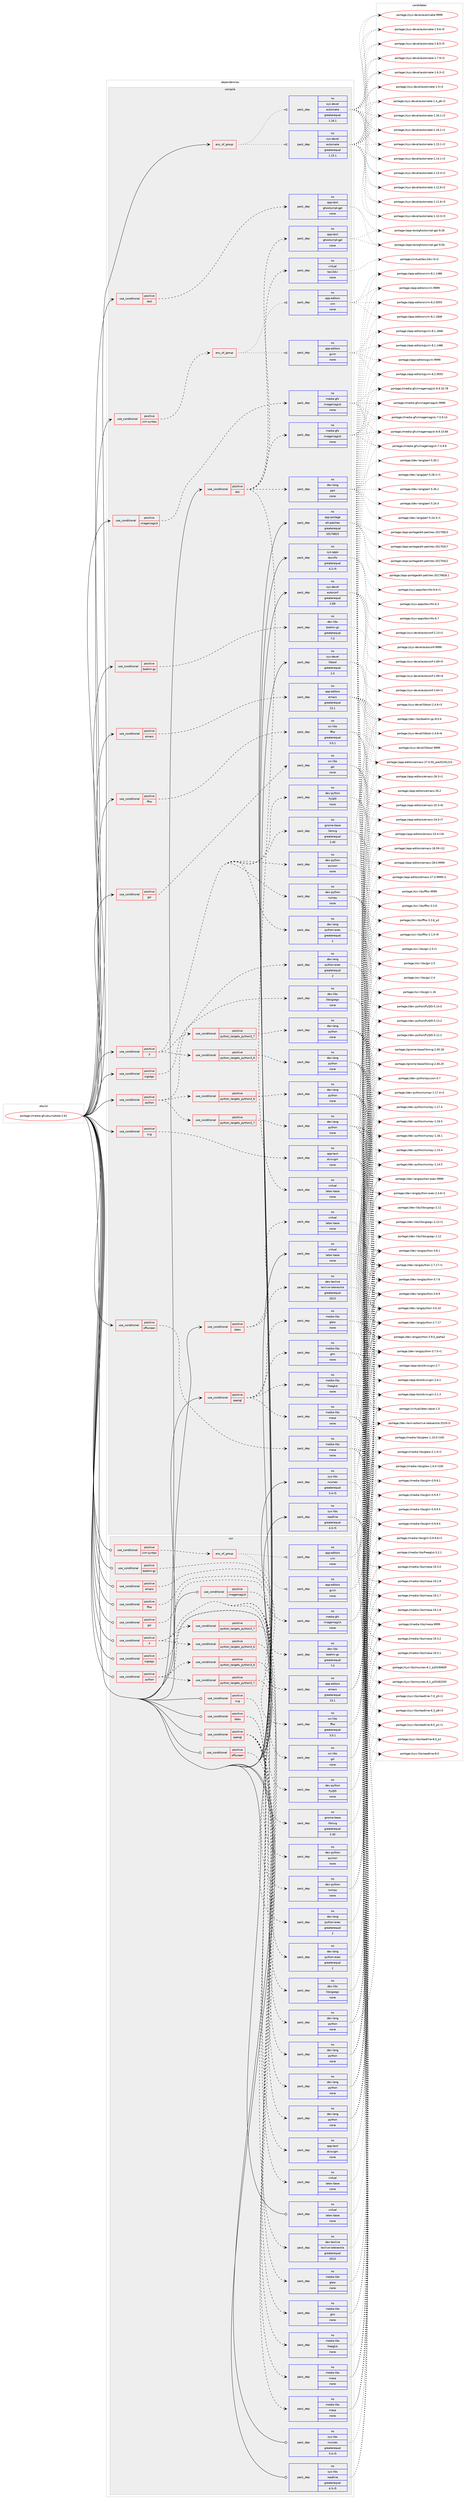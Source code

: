 digraph prolog {

# *************
# Graph options
# *************

newrank=true;
concentrate=true;
compound=true;
graph [rankdir=LR,fontname=Helvetica,fontsize=10,ranksep=1.5];#, ranksep=2.5, nodesep=0.2];
edge  [arrowhead=vee];
node  [fontname=Helvetica,fontsize=10];

# **********
# The ebuild
# **********

subgraph cluster_leftcol {
color=gray;
label=<<i>ebuild</i>>;
id [label="portage://media-gfx/asymptote-2.61", color=red, width=4, href="../media-gfx/asymptote-2.61.svg"];
}

# ****************
# The dependencies
# ****************

subgraph cluster_midcol {
color=gray;
label=<<i>dependencies</i>>;
subgraph cluster_compile {
fillcolor="#eeeeee";
style=filled;
label=<<i>compile</i>>;
subgraph any3268 {
dependency227012 [label=<<TABLE BORDER="0" CELLBORDER="1" CELLSPACING="0" CELLPADDING="4"><TR><TD CELLPADDING="10">any_of_group</TD></TR></TABLE>>, shape=none, color=red];subgraph pack171530 {
dependency227013 [label=<<TABLE BORDER="0" CELLBORDER="1" CELLSPACING="0" CELLPADDING="4" WIDTH="220"><TR><TD ROWSPAN="6" CELLPADDING="30">pack_dep</TD></TR><TR><TD WIDTH="110">no</TD></TR><TR><TD>sys-devel</TD></TR><TR><TD>automake</TD></TR><TR><TD>greaterequal</TD></TR><TR><TD>1.16.1</TD></TR></TABLE>>, shape=none, color=blue];
}
dependency227012:e -> dependency227013:w [weight=20,style="dotted",arrowhead="oinv"];
subgraph pack171531 {
dependency227014 [label=<<TABLE BORDER="0" CELLBORDER="1" CELLSPACING="0" CELLPADDING="4" WIDTH="220"><TR><TD ROWSPAN="6" CELLPADDING="30">pack_dep</TD></TR><TR><TD WIDTH="110">no</TD></TR><TR><TD>sys-devel</TD></TR><TR><TD>automake</TD></TR><TR><TD>greaterequal</TD></TR><TR><TD>1.15.1</TD></TR></TABLE>>, shape=none, color=blue];
}
dependency227012:e -> dependency227014:w [weight=20,style="dotted",arrowhead="oinv"];
}
id:e -> dependency227012:w [weight=20,style="solid",arrowhead="vee"];
subgraph cond52042 {
dependency227015 [label=<<TABLE BORDER="0" CELLBORDER="1" CELLSPACING="0" CELLPADDING="4"><TR><TD ROWSPAN="3" CELLPADDING="10">use_conditional</TD></TR><TR><TD>positive</TD></TR><TR><TD>X</TD></TR></TABLE>>, shape=none, color=red];
subgraph cond52043 {
dependency227016 [label=<<TABLE BORDER="0" CELLBORDER="1" CELLSPACING="0" CELLPADDING="4"><TR><TD ROWSPAN="3" CELLPADDING="10">use_conditional</TD></TR><TR><TD>positive</TD></TR><TR><TD>python_targets_python3_6</TD></TR></TABLE>>, shape=none, color=red];
subgraph pack171532 {
dependency227017 [label=<<TABLE BORDER="0" CELLBORDER="1" CELLSPACING="0" CELLPADDING="4" WIDTH="220"><TR><TD ROWSPAN="6" CELLPADDING="30">pack_dep</TD></TR><TR><TD WIDTH="110">no</TD></TR><TR><TD>dev-lang</TD></TR><TR><TD>python</TD></TR><TR><TD>none</TD></TR><TR><TD></TD></TR></TABLE>>, shape=none, color=blue];
}
dependency227016:e -> dependency227017:w [weight=20,style="dashed",arrowhead="vee"];
}
dependency227015:e -> dependency227016:w [weight=20,style="dashed",arrowhead="vee"];
subgraph cond52044 {
dependency227018 [label=<<TABLE BORDER="0" CELLBORDER="1" CELLSPACING="0" CELLPADDING="4"><TR><TD ROWSPAN="3" CELLPADDING="10">use_conditional</TD></TR><TR><TD>positive</TD></TR><TR><TD>python_targets_python3_7</TD></TR></TABLE>>, shape=none, color=red];
subgraph pack171533 {
dependency227019 [label=<<TABLE BORDER="0" CELLBORDER="1" CELLSPACING="0" CELLPADDING="4" WIDTH="220"><TR><TD ROWSPAN="6" CELLPADDING="30">pack_dep</TD></TR><TR><TD WIDTH="110">no</TD></TR><TR><TD>dev-lang</TD></TR><TR><TD>python</TD></TR><TR><TD>none</TD></TR><TR><TD></TD></TR></TABLE>>, shape=none, color=blue];
}
dependency227018:e -> dependency227019:w [weight=20,style="dashed",arrowhead="vee"];
}
dependency227015:e -> dependency227018:w [weight=20,style="dashed",arrowhead="vee"];
subgraph pack171534 {
dependency227020 [label=<<TABLE BORDER="0" CELLBORDER="1" CELLSPACING="0" CELLPADDING="4" WIDTH="220"><TR><TD ROWSPAN="6" CELLPADDING="30">pack_dep</TD></TR><TR><TD WIDTH="110">no</TD></TR><TR><TD>dev-lang</TD></TR><TR><TD>python-exec</TD></TR><TR><TD>greaterequal</TD></TR><TR><TD>2</TD></TR></TABLE>>, shape=none, color=blue];
}
dependency227015:e -> dependency227020:w [weight=20,style="dashed",arrowhead="vee"];
subgraph pack171535 {
dependency227021 [label=<<TABLE BORDER="0" CELLBORDER="1" CELLSPACING="0" CELLPADDING="4" WIDTH="220"><TR><TD ROWSPAN="6" CELLPADDING="30">pack_dep</TD></TR><TR><TD WIDTH="110">no</TD></TR><TR><TD>dev-python</TD></TR><TR><TD>PyQt5</TD></TR><TR><TD>none</TD></TR><TR><TD></TD></TR></TABLE>>, shape=none, color=blue];
}
dependency227015:e -> dependency227021:w [weight=20,style="dashed",arrowhead="vee"];
subgraph pack171536 {
dependency227022 [label=<<TABLE BORDER="0" CELLBORDER="1" CELLSPACING="0" CELLPADDING="4" WIDTH="220"><TR><TD ROWSPAN="6" CELLPADDING="30">pack_dep</TD></TR><TR><TD WIDTH="110">no</TD></TR><TR><TD>dev-python</TD></TR><TR><TD>numpy</TD></TR><TR><TD>none</TD></TR><TR><TD></TD></TR></TABLE>>, shape=none, color=blue];
}
dependency227015:e -> dependency227022:w [weight=20,style="dashed",arrowhead="vee"];
subgraph pack171537 {
dependency227023 [label=<<TABLE BORDER="0" CELLBORDER="1" CELLSPACING="0" CELLPADDING="4" WIDTH="220"><TR><TD ROWSPAN="6" CELLPADDING="30">pack_dep</TD></TR><TR><TD WIDTH="110">no</TD></TR><TR><TD>dev-python</TD></TR><TR><TD>pycson</TD></TR><TR><TD>none</TD></TR><TR><TD></TD></TR></TABLE>>, shape=none, color=blue];
}
dependency227015:e -> dependency227023:w [weight=20,style="dashed",arrowhead="vee"];
subgraph pack171538 {
dependency227024 [label=<<TABLE BORDER="0" CELLBORDER="1" CELLSPACING="0" CELLPADDING="4" WIDTH="220"><TR><TD ROWSPAN="6" CELLPADDING="30">pack_dep</TD></TR><TR><TD WIDTH="110">no</TD></TR><TR><TD>gnome-base</TD></TR><TR><TD>librsvg</TD></TR><TR><TD>greaterequal</TD></TR><TR><TD>2.40</TD></TR></TABLE>>, shape=none, color=blue];
}
dependency227015:e -> dependency227024:w [weight=20,style="dashed",arrowhead="vee"];
}
id:e -> dependency227015:w [weight=20,style="solid",arrowhead="vee"];
subgraph cond52045 {
dependency227025 [label=<<TABLE BORDER="0" CELLBORDER="1" CELLSPACING="0" CELLPADDING="4"><TR><TD ROWSPAN="3" CELLPADDING="10">use_conditional</TD></TR><TR><TD>positive</TD></TR><TR><TD>boehm-gc</TD></TR></TABLE>>, shape=none, color=red];
subgraph pack171539 {
dependency227026 [label=<<TABLE BORDER="0" CELLBORDER="1" CELLSPACING="0" CELLPADDING="4" WIDTH="220"><TR><TD ROWSPAN="6" CELLPADDING="30">pack_dep</TD></TR><TR><TD WIDTH="110">no</TD></TR><TR><TD>dev-libs</TD></TR><TR><TD>boehm-gc</TD></TR><TR><TD>greaterequal</TD></TR><TR><TD>7.0</TD></TR></TABLE>>, shape=none, color=blue];
}
dependency227025:e -> dependency227026:w [weight=20,style="dashed",arrowhead="vee"];
}
id:e -> dependency227025:w [weight=20,style="solid",arrowhead="vee"];
subgraph cond52046 {
dependency227027 [label=<<TABLE BORDER="0" CELLBORDER="1" CELLSPACING="0" CELLPADDING="4"><TR><TD ROWSPAN="3" CELLPADDING="10">use_conditional</TD></TR><TR><TD>positive</TD></TR><TR><TD>doc</TD></TR></TABLE>>, shape=none, color=red];
subgraph pack171540 {
dependency227028 [label=<<TABLE BORDER="0" CELLBORDER="1" CELLSPACING="0" CELLPADDING="4" WIDTH="220"><TR><TD ROWSPAN="6" CELLPADDING="30">pack_dep</TD></TR><TR><TD WIDTH="110">no</TD></TR><TR><TD>dev-lang</TD></TR><TR><TD>perl</TD></TR><TR><TD>none</TD></TR><TR><TD></TD></TR></TABLE>>, shape=none, color=blue];
}
dependency227027:e -> dependency227028:w [weight=20,style="dashed",arrowhead="vee"];
subgraph pack171541 {
dependency227029 [label=<<TABLE BORDER="0" CELLBORDER="1" CELLSPACING="0" CELLPADDING="4" WIDTH="220"><TR><TD ROWSPAN="6" CELLPADDING="30">pack_dep</TD></TR><TR><TD WIDTH="110">no</TD></TR><TR><TD>media-gfx</TD></TR><TR><TD>imagemagick</TD></TR><TR><TD>none</TD></TR><TR><TD></TD></TR></TABLE>>, shape=none, color=blue];
}
dependency227027:e -> dependency227029:w [weight=20,style="dashed",arrowhead="vee"];
subgraph pack171542 {
dependency227030 [label=<<TABLE BORDER="0" CELLBORDER="1" CELLSPACING="0" CELLPADDING="4" WIDTH="220"><TR><TD ROWSPAN="6" CELLPADDING="30">pack_dep</TD></TR><TR><TD WIDTH="110">no</TD></TR><TR><TD>virtual</TD></TR><TR><TD>texi2dvi</TD></TR><TR><TD>none</TD></TR><TR><TD></TD></TR></TABLE>>, shape=none, color=blue];
}
dependency227027:e -> dependency227030:w [weight=20,style="dashed",arrowhead="vee"];
subgraph pack171543 {
dependency227031 [label=<<TABLE BORDER="0" CELLBORDER="1" CELLSPACING="0" CELLPADDING="4" WIDTH="220"><TR><TD ROWSPAN="6" CELLPADDING="30">pack_dep</TD></TR><TR><TD WIDTH="110">no</TD></TR><TR><TD>virtual</TD></TR><TR><TD>latex-base</TD></TR><TR><TD>none</TD></TR><TR><TD></TD></TR></TABLE>>, shape=none, color=blue];
}
dependency227027:e -> dependency227031:w [weight=20,style="dashed",arrowhead="vee"];
subgraph pack171544 {
dependency227032 [label=<<TABLE BORDER="0" CELLBORDER="1" CELLSPACING="0" CELLPADDING="4" WIDTH="220"><TR><TD ROWSPAN="6" CELLPADDING="30">pack_dep</TD></TR><TR><TD WIDTH="110">no</TD></TR><TR><TD>app-text</TD></TR><TR><TD>ghostscript-gpl</TD></TR><TR><TD>none</TD></TR><TR><TD></TD></TR></TABLE>>, shape=none, color=blue];
}
dependency227027:e -> dependency227032:w [weight=20,style="dashed",arrowhead="vee"];
}
id:e -> dependency227027:w [weight=20,style="solid",arrowhead="vee"];
subgraph cond52047 {
dependency227033 [label=<<TABLE BORDER="0" CELLBORDER="1" CELLSPACING="0" CELLPADDING="4"><TR><TD ROWSPAN="3" CELLPADDING="10">use_conditional</TD></TR><TR><TD>positive</TD></TR><TR><TD>emacs</TD></TR></TABLE>>, shape=none, color=red];
subgraph pack171545 {
dependency227034 [label=<<TABLE BORDER="0" CELLBORDER="1" CELLSPACING="0" CELLPADDING="4" WIDTH="220"><TR><TD ROWSPAN="6" CELLPADDING="30">pack_dep</TD></TR><TR><TD WIDTH="110">no</TD></TR><TR><TD>app-editors</TD></TR><TR><TD>emacs</TD></TR><TR><TD>greaterequal</TD></TR><TR><TD>23.1</TD></TR></TABLE>>, shape=none, color=blue];
}
dependency227033:e -> dependency227034:w [weight=20,style="dashed",arrowhead="vee"];
}
id:e -> dependency227033:w [weight=20,style="solid",arrowhead="vee"];
subgraph cond52048 {
dependency227035 [label=<<TABLE BORDER="0" CELLBORDER="1" CELLSPACING="0" CELLPADDING="4"><TR><TD ROWSPAN="3" CELLPADDING="10">use_conditional</TD></TR><TR><TD>positive</TD></TR><TR><TD>fftw</TD></TR></TABLE>>, shape=none, color=red];
subgraph pack171546 {
dependency227036 [label=<<TABLE BORDER="0" CELLBORDER="1" CELLSPACING="0" CELLPADDING="4" WIDTH="220"><TR><TD ROWSPAN="6" CELLPADDING="30">pack_dep</TD></TR><TR><TD WIDTH="110">no</TD></TR><TR><TD>sci-libs</TD></TR><TR><TD>fftw</TD></TR><TR><TD>greaterequal</TD></TR><TR><TD>3.0.1</TD></TR></TABLE>>, shape=none, color=blue];
}
dependency227035:e -> dependency227036:w [weight=20,style="dashed",arrowhead="vee"];
}
id:e -> dependency227035:w [weight=20,style="solid",arrowhead="vee"];
subgraph cond52049 {
dependency227037 [label=<<TABLE BORDER="0" CELLBORDER="1" CELLSPACING="0" CELLPADDING="4"><TR><TD ROWSPAN="3" CELLPADDING="10">use_conditional</TD></TR><TR><TD>positive</TD></TR><TR><TD>gsl</TD></TR></TABLE>>, shape=none, color=red];
subgraph pack171547 {
dependency227038 [label=<<TABLE BORDER="0" CELLBORDER="1" CELLSPACING="0" CELLPADDING="4" WIDTH="220"><TR><TD ROWSPAN="6" CELLPADDING="30">pack_dep</TD></TR><TR><TD WIDTH="110">no</TD></TR><TR><TD>sci-libs</TD></TR><TR><TD>gsl</TD></TR><TR><TD>none</TD></TR><TR><TD></TD></TR></TABLE>>, shape=none, color=blue];
}
dependency227037:e -> dependency227038:w [weight=20,style="dashed",arrowhead="vee"];
}
id:e -> dependency227037:w [weight=20,style="solid",arrowhead="vee"];
subgraph cond52050 {
dependency227039 [label=<<TABLE BORDER="0" CELLBORDER="1" CELLSPACING="0" CELLPADDING="4"><TR><TD ROWSPAN="3" CELLPADDING="10">use_conditional</TD></TR><TR><TD>positive</TD></TR><TR><TD>imagemagick</TD></TR></TABLE>>, shape=none, color=red];
subgraph pack171548 {
dependency227040 [label=<<TABLE BORDER="0" CELLBORDER="1" CELLSPACING="0" CELLPADDING="4" WIDTH="220"><TR><TD ROWSPAN="6" CELLPADDING="30">pack_dep</TD></TR><TR><TD WIDTH="110">no</TD></TR><TR><TD>media-gfx</TD></TR><TR><TD>imagemagick</TD></TR><TR><TD>none</TD></TR><TR><TD></TD></TR></TABLE>>, shape=none, color=blue];
}
dependency227039:e -> dependency227040:w [weight=20,style="dashed",arrowhead="vee"];
}
id:e -> dependency227039:w [weight=20,style="solid",arrowhead="vee"];
subgraph cond52051 {
dependency227041 [label=<<TABLE BORDER="0" CELLBORDER="1" CELLSPACING="0" CELLPADDING="4"><TR><TD ROWSPAN="3" CELLPADDING="10">use_conditional</TD></TR><TR><TD>positive</TD></TR><TR><TD>latex</TD></TR></TABLE>>, shape=none, color=red];
subgraph pack171549 {
dependency227042 [label=<<TABLE BORDER="0" CELLBORDER="1" CELLSPACING="0" CELLPADDING="4" WIDTH="220"><TR><TD ROWSPAN="6" CELLPADDING="30">pack_dep</TD></TR><TR><TD WIDTH="110">no</TD></TR><TR><TD>virtual</TD></TR><TR><TD>latex-base</TD></TR><TR><TD>none</TD></TR><TR><TD></TD></TR></TABLE>>, shape=none, color=blue];
}
dependency227041:e -> dependency227042:w [weight=20,style="dashed",arrowhead="vee"];
subgraph pack171550 {
dependency227043 [label=<<TABLE BORDER="0" CELLBORDER="1" CELLSPACING="0" CELLPADDING="4" WIDTH="220"><TR><TD ROWSPAN="6" CELLPADDING="30">pack_dep</TD></TR><TR><TD WIDTH="110">no</TD></TR><TR><TD>dev-texlive</TD></TR><TR><TD>texlive-latexextra</TD></TR><TR><TD>greaterequal</TD></TR><TR><TD>2013</TD></TR></TABLE>>, shape=none, color=blue];
}
dependency227041:e -> dependency227043:w [weight=20,style="dashed",arrowhead="vee"];
}
id:e -> dependency227041:w [weight=20,style="solid",arrowhead="vee"];
subgraph cond52052 {
dependency227044 [label=<<TABLE BORDER="0" CELLBORDER="1" CELLSPACING="0" CELLPADDING="4"><TR><TD ROWSPAN="3" CELLPADDING="10">use_conditional</TD></TR><TR><TD>positive</TD></TR><TR><TD>offscreen</TD></TR></TABLE>>, shape=none, color=red];
subgraph pack171551 {
dependency227045 [label=<<TABLE BORDER="0" CELLBORDER="1" CELLSPACING="0" CELLPADDING="4" WIDTH="220"><TR><TD ROWSPAN="6" CELLPADDING="30">pack_dep</TD></TR><TR><TD WIDTH="110">no</TD></TR><TR><TD>media-libs</TD></TR><TR><TD>mesa</TD></TR><TR><TD>none</TD></TR><TR><TD></TD></TR></TABLE>>, shape=none, color=blue];
}
dependency227044:e -> dependency227045:w [weight=20,style="dashed",arrowhead="vee"];
}
id:e -> dependency227044:w [weight=20,style="solid",arrowhead="vee"];
subgraph cond52053 {
dependency227046 [label=<<TABLE BORDER="0" CELLBORDER="1" CELLSPACING="0" CELLPADDING="4"><TR><TD ROWSPAN="3" CELLPADDING="10">use_conditional</TD></TR><TR><TD>positive</TD></TR><TR><TD>opengl</TD></TR></TABLE>>, shape=none, color=red];
subgraph pack171552 {
dependency227047 [label=<<TABLE BORDER="0" CELLBORDER="1" CELLSPACING="0" CELLPADDING="4" WIDTH="220"><TR><TD ROWSPAN="6" CELLPADDING="30">pack_dep</TD></TR><TR><TD WIDTH="110">no</TD></TR><TR><TD>media-libs</TD></TR><TR><TD>mesa</TD></TR><TR><TD>none</TD></TR><TR><TD></TD></TR></TABLE>>, shape=none, color=blue];
}
dependency227046:e -> dependency227047:w [weight=20,style="dashed",arrowhead="vee"];
subgraph pack171553 {
dependency227048 [label=<<TABLE BORDER="0" CELLBORDER="1" CELLSPACING="0" CELLPADDING="4" WIDTH="220"><TR><TD ROWSPAN="6" CELLPADDING="30">pack_dep</TD></TR><TR><TD WIDTH="110">no</TD></TR><TR><TD>media-libs</TD></TR><TR><TD>freeglut</TD></TR><TR><TD>none</TD></TR><TR><TD></TD></TR></TABLE>>, shape=none, color=blue];
}
dependency227046:e -> dependency227048:w [weight=20,style="dashed",arrowhead="vee"];
subgraph pack171554 {
dependency227049 [label=<<TABLE BORDER="0" CELLBORDER="1" CELLSPACING="0" CELLPADDING="4" WIDTH="220"><TR><TD ROWSPAN="6" CELLPADDING="30">pack_dep</TD></TR><TR><TD WIDTH="110">no</TD></TR><TR><TD>media-libs</TD></TR><TR><TD>glew</TD></TR><TR><TD>none</TD></TR><TR><TD></TD></TR></TABLE>>, shape=none, color=blue];
}
dependency227046:e -> dependency227049:w [weight=20,style="dashed",arrowhead="vee"];
subgraph pack171555 {
dependency227050 [label=<<TABLE BORDER="0" CELLBORDER="1" CELLSPACING="0" CELLPADDING="4" WIDTH="220"><TR><TD ROWSPAN="6" CELLPADDING="30">pack_dep</TD></TR><TR><TD WIDTH="110">no</TD></TR><TR><TD>media-libs</TD></TR><TR><TD>glm</TD></TR><TR><TD>none</TD></TR><TR><TD></TD></TR></TABLE>>, shape=none, color=blue];
}
dependency227046:e -> dependency227050:w [weight=20,style="dashed",arrowhead="vee"];
}
id:e -> dependency227046:w [weight=20,style="solid",arrowhead="vee"];
subgraph cond52054 {
dependency227051 [label=<<TABLE BORDER="0" CELLBORDER="1" CELLSPACING="0" CELLPADDING="4"><TR><TD ROWSPAN="3" CELLPADDING="10">use_conditional</TD></TR><TR><TD>positive</TD></TR><TR><TD>python</TD></TR></TABLE>>, shape=none, color=red];
subgraph cond52055 {
dependency227052 [label=<<TABLE BORDER="0" CELLBORDER="1" CELLSPACING="0" CELLPADDING="4"><TR><TD ROWSPAN="3" CELLPADDING="10">use_conditional</TD></TR><TR><TD>positive</TD></TR><TR><TD>python_targets_python3_6</TD></TR></TABLE>>, shape=none, color=red];
subgraph pack171556 {
dependency227053 [label=<<TABLE BORDER="0" CELLBORDER="1" CELLSPACING="0" CELLPADDING="4" WIDTH="220"><TR><TD ROWSPAN="6" CELLPADDING="30">pack_dep</TD></TR><TR><TD WIDTH="110">no</TD></TR><TR><TD>dev-lang</TD></TR><TR><TD>python</TD></TR><TR><TD>none</TD></TR><TR><TD></TD></TR></TABLE>>, shape=none, color=blue];
}
dependency227052:e -> dependency227053:w [weight=20,style="dashed",arrowhead="vee"];
}
dependency227051:e -> dependency227052:w [weight=20,style="dashed",arrowhead="vee"];
subgraph cond52056 {
dependency227054 [label=<<TABLE BORDER="0" CELLBORDER="1" CELLSPACING="0" CELLPADDING="4"><TR><TD ROWSPAN="3" CELLPADDING="10">use_conditional</TD></TR><TR><TD>positive</TD></TR><TR><TD>python_targets_python3_7</TD></TR></TABLE>>, shape=none, color=red];
subgraph pack171557 {
dependency227055 [label=<<TABLE BORDER="0" CELLBORDER="1" CELLSPACING="0" CELLPADDING="4" WIDTH="220"><TR><TD ROWSPAN="6" CELLPADDING="30">pack_dep</TD></TR><TR><TD WIDTH="110">no</TD></TR><TR><TD>dev-lang</TD></TR><TR><TD>python</TD></TR><TR><TD>none</TD></TR><TR><TD></TD></TR></TABLE>>, shape=none, color=blue];
}
dependency227054:e -> dependency227055:w [weight=20,style="dashed",arrowhead="vee"];
}
dependency227051:e -> dependency227054:w [weight=20,style="dashed",arrowhead="vee"];
subgraph pack171558 {
dependency227056 [label=<<TABLE BORDER="0" CELLBORDER="1" CELLSPACING="0" CELLPADDING="4" WIDTH="220"><TR><TD ROWSPAN="6" CELLPADDING="30">pack_dep</TD></TR><TR><TD WIDTH="110">no</TD></TR><TR><TD>dev-lang</TD></TR><TR><TD>python-exec</TD></TR><TR><TD>greaterequal</TD></TR><TR><TD>2</TD></TR></TABLE>>, shape=none, color=blue];
}
dependency227051:e -> dependency227056:w [weight=20,style="dashed",arrowhead="vee"];
}
id:e -> dependency227051:w [weight=20,style="solid",arrowhead="vee"];
subgraph cond52057 {
dependency227057 [label=<<TABLE BORDER="0" CELLBORDER="1" CELLSPACING="0" CELLPADDING="4"><TR><TD ROWSPAN="3" CELLPADDING="10">use_conditional</TD></TR><TR><TD>positive</TD></TR><TR><TD>sigsegv</TD></TR></TABLE>>, shape=none, color=red];
subgraph pack171559 {
dependency227058 [label=<<TABLE BORDER="0" CELLBORDER="1" CELLSPACING="0" CELLPADDING="4" WIDTH="220"><TR><TD ROWSPAN="6" CELLPADDING="30">pack_dep</TD></TR><TR><TD WIDTH="110">no</TD></TR><TR><TD>dev-libs</TD></TR><TR><TD>libsigsegv</TD></TR><TR><TD>none</TD></TR><TR><TD></TD></TR></TABLE>>, shape=none, color=blue];
}
dependency227057:e -> dependency227058:w [weight=20,style="dashed",arrowhead="vee"];
}
id:e -> dependency227057:w [weight=20,style="solid",arrowhead="vee"];
subgraph cond52058 {
dependency227059 [label=<<TABLE BORDER="0" CELLBORDER="1" CELLSPACING="0" CELLPADDING="4"><TR><TD ROWSPAN="3" CELLPADDING="10">use_conditional</TD></TR><TR><TD>positive</TD></TR><TR><TD>svg</TD></TR></TABLE>>, shape=none, color=red];
subgraph pack171560 {
dependency227060 [label=<<TABLE BORDER="0" CELLBORDER="1" CELLSPACING="0" CELLPADDING="4" WIDTH="220"><TR><TD ROWSPAN="6" CELLPADDING="30">pack_dep</TD></TR><TR><TD WIDTH="110">no</TD></TR><TR><TD>app-text</TD></TR><TR><TD>dvisvgm</TD></TR><TR><TD>none</TD></TR><TR><TD></TD></TR></TABLE>>, shape=none, color=blue];
}
dependency227059:e -> dependency227060:w [weight=20,style="dashed",arrowhead="vee"];
}
id:e -> dependency227059:w [weight=20,style="solid",arrowhead="vee"];
subgraph cond52059 {
dependency227061 [label=<<TABLE BORDER="0" CELLBORDER="1" CELLSPACING="0" CELLPADDING="4"><TR><TD ROWSPAN="3" CELLPADDING="10">use_conditional</TD></TR><TR><TD>positive</TD></TR><TR><TD>test</TD></TR></TABLE>>, shape=none, color=red];
subgraph pack171561 {
dependency227062 [label=<<TABLE BORDER="0" CELLBORDER="1" CELLSPACING="0" CELLPADDING="4" WIDTH="220"><TR><TD ROWSPAN="6" CELLPADDING="30">pack_dep</TD></TR><TR><TD WIDTH="110">no</TD></TR><TR><TD>app-text</TD></TR><TR><TD>ghostscript-gpl</TD></TR><TR><TD>none</TD></TR><TR><TD></TD></TR></TABLE>>, shape=none, color=blue];
}
dependency227061:e -> dependency227062:w [weight=20,style="dashed",arrowhead="vee"];
}
id:e -> dependency227061:w [weight=20,style="solid",arrowhead="vee"];
subgraph cond52060 {
dependency227063 [label=<<TABLE BORDER="0" CELLBORDER="1" CELLSPACING="0" CELLPADDING="4"><TR><TD ROWSPAN="3" CELLPADDING="10">use_conditional</TD></TR><TR><TD>positive</TD></TR><TR><TD>vim-syntax</TD></TR></TABLE>>, shape=none, color=red];
subgraph any3269 {
dependency227064 [label=<<TABLE BORDER="0" CELLBORDER="1" CELLSPACING="0" CELLPADDING="4"><TR><TD CELLPADDING="10">any_of_group</TD></TR></TABLE>>, shape=none, color=red];subgraph pack171562 {
dependency227065 [label=<<TABLE BORDER="0" CELLBORDER="1" CELLSPACING="0" CELLPADDING="4" WIDTH="220"><TR><TD ROWSPAN="6" CELLPADDING="30">pack_dep</TD></TR><TR><TD WIDTH="110">no</TD></TR><TR><TD>app-editors</TD></TR><TR><TD>vim</TD></TR><TR><TD>none</TD></TR><TR><TD></TD></TR></TABLE>>, shape=none, color=blue];
}
dependency227064:e -> dependency227065:w [weight=20,style="dotted",arrowhead="oinv"];
subgraph pack171563 {
dependency227066 [label=<<TABLE BORDER="0" CELLBORDER="1" CELLSPACING="0" CELLPADDING="4" WIDTH="220"><TR><TD ROWSPAN="6" CELLPADDING="30">pack_dep</TD></TR><TR><TD WIDTH="110">no</TD></TR><TR><TD>app-editors</TD></TR><TR><TD>gvim</TD></TR><TR><TD>none</TD></TR><TR><TD></TD></TR></TABLE>>, shape=none, color=blue];
}
dependency227064:e -> dependency227066:w [weight=20,style="dotted",arrowhead="oinv"];
}
dependency227063:e -> dependency227064:w [weight=20,style="dashed",arrowhead="vee"];
}
id:e -> dependency227063:w [weight=20,style="solid",arrowhead="vee"];
subgraph pack171564 {
dependency227067 [label=<<TABLE BORDER="0" CELLBORDER="1" CELLSPACING="0" CELLPADDING="4" WIDTH="220"><TR><TD ROWSPAN="6" CELLPADDING="30">pack_dep</TD></TR><TR><TD WIDTH="110">no</TD></TR><TR><TD>app-portage</TD></TR><TR><TD>elt-patches</TD></TR><TR><TD>greaterequal</TD></TR><TR><TD>20170815</TD></TR></TABLE>>, shape=none, color=blue];
}
id:e -> dependency227067:w [weight=20,style="solid",arrowhead="vee"];
subgraph pack171565 {
dependency227068 [label=<<TABLE BORDER="0" CELLBORDER="1" CELLSPACING="0" CELLPADDING="4" WIDTH="220"><TR><TD ROWSPAN="6" CELLPADDING="30">pack_dep</TD></TR><TR><TD WIDTH="110">no</TD></TR><TR><TD>sys-apps</TD></TR><TR><TD>texinfo</TD></TR><TR><TD>greaterequal</TD></TR><TR><TD>4.2-r5</TD></TR></TABLE>>, shape=none, color=blue];
}
id:e -> dependency227068:w [weight=20,style="solid",arrowhead="vee"];
subgraph pack171566 {
dependency227069 [label=<<TABLE BORDER="0" CELLBORDER="1" CELLSPACING="0" CELLPADDING="4" WIDTH="220"><TR><TD ROWSPAN="6" CELLPADDING="30">pack_dep</TD></TR><TR><TD WIDTH="110">no</TD></TR><TR><TD>sys-devel</TD></TR><TR><TD>autoconf</TD></TR><TR><TD>greaterequal</TD></TR><TR><TD>2.69</TD></TR></TABLE>>, shape=none, color=blue];
}
id:e -> dependency227069:w [weight=20,style="solid",arrowhead="vee"];
subgraph pack171567 {
dependency227070 [label=<<TABLE BORDER="0" CELLBORDER="1" CELLSPACING="0" CELLPADDING="4" WIDTH="220"><TR><TD ROWSPAN="6" CELLPADDING="30">pack_dep</TD></TR><TR><TD WIDTH="110">no</TD></TR><TR><TD>sys-devel</TD></TR><TR><TD>libtool</TD></TR><TR><TD>greaterequal</TD></TR><TR><TD>2.4</TD></TR></TABLE>>, shape=none, color=blue];
}
id:e -> dependency227070:w [weight=20,style="solid",arrowhead="vee"];
subgraph pack171568 {
dependency227071 [label=<<TABLE BORDER="0" CELLBORDER="1" CELLSPACING="0" CELLPADDING="4" WIDTH="220"><TR><TD ROWSPAN="6" CELLPADDING="30">pack_dep</TD></TR><TR><TD WIDTH="110">no</TD></TR><TR><TD>sys-libs</TD></TR><TR><TD>ncurses</TD></TR><TR><TD>greaterequal</TD></TR><TR><TD>5.4-r5</TD></TR></TABLE>>, shape=none, color=blue];
}
id:e -> dependency227071:w [weight=20,style="solid",arrowhead="vee"];
subgraph pack171569 {
dependency227072 [label=<<TABLE BORDER="0" CELLBORDER="1" CELLSPACING="0" CELLPADDING="4" WIDTH="220"><TR><TD ROWSPAN="6" CELLPADDING="30">pack_dep</TD></TR><TR><TD WIDTH="110">no</TD></TR><TR><TD>sys-libs</TD></TR><TR><TD>readline</TD></TR><TR><TD>greaterequal</TD></TR><TR><TD>4.3-r5</TD></TR></TABLE>>, shape=none, color=blue];
}
id:e -> dependency227072:w [weight=20,style="solid",arrowhead="vee"];
subgraph pack171570 {
dependency227073 [label=<<TABLE BORDER="0" CELLBORDER="1" CELLSPACING="0" CELLPADDING="4" WIDTH="220"><TR><TD ROWSPAN="6" CELLPADDING="30">pack_dep</TD></TR><TR><TD WIDTH="110">no</TD></TR><TR><TD>virtual</TD></TR><TR><TD>latex-base</TD></TR><TR><TD>none</TD></TR><TR><TD></TD></TR></TABLE>>, shape=none, color=blue];
}
id:e -> dependency227073:w [weight=20,style="solid",arrowhead="vee"];
}
subgraph cluster_compileandrun {
fillcolor="#eeeeee";
style=filled;
label=<<i>compile and run</i>>;
}
subgraph cluster_run {
fillcolor="#eeeeee";
style=filled;
label=<<i>run</i>>;
subgraph cond52061 {
dependency227074 [label=<<TABLE BORDER="0" CELLBORDER="1" CELLSPACING="0" CELLPADDING="4"><TR><TD ROWSPAN="3" CELLPADDING="10">use_conditional</TD></TR><TR><TD>positive</TD></TR><TR><TD>X</TD></TR></TABLE>>, shape=none, color=red];
subgraph cond52062 {
dependency227075 [label=<<TABLE BORDER="0" CELLBORDER="1" CELLSPACING="0" CELLPADDING="4"><TR><TD ROWSPAN="3" CELLPADDING="10">use_conditional</TD></TR><TR><TD>positive</TD></TR><TR><TD>python_targets_python3_6</TD></TR></TABLE>>, shape=none, color=red];
subgraph pack171571 {
dependency227076 [label=<<TABLE BORDER="0" CELLBORDER="1" CELLSPACING="0" CELLPADDING="4" WIDTH="220"><TR><TD ROWSPAN="6" CELLPADDING="30">pack_dep</TD></TR><TR><TD WIDTH="110">no</TD></TR><TR><TD>dev-lang</TD></TR><TR><TD>python</TD></TR><TR><TD>none</TD></TR><TR><TD></TD></TR></TABLE>>, shape=none, color=blue];
}
dependency227075:e -> dependency227076:w [weight=20,style="dashed",arrowhead="vee"];
}
dependency227074:e -> dependency227075:w [weight=20,style="dashed",arrowhead="vee"];
subgraph cond52063 {
dependency227077 [label=<<TABLE BORDER="0" CELLBORDER="1" CELLSPACING="0" CELLPADDING="4"><TR><TD ROWSPAN="3" CELLPADDING="10">use_conditional</TD></TR><TR><TD>positive</TD></TR><TR><TD>python_targets_python3_7</TD></TR></TABLE>>, shape=none, color=red];
subgraph pack171572 {
dependency227078 [label=<<TABLE BORDER="0" CELLBORDER="1" CELLSPACING="0" CELLPADDING="4" WIDTH="220"><TR><TD ROWSPAN="6" CELLPADDING="30">pack_dep</TD></TR><TR><TD WIDTH="110">no</TD></TR><TR><TD>dev-lang</TD></TR><TR><TD>python</TD></TR><TR><TD>none</TD></TR><TR><TD></TD></TR></TABLE>>, shape=none, color=blue];
}
dependency227077:e -> dependency227078:w [weight=20,style="dashed",arrowhead="vee"];
}
dependency227074:e -> dependency227077:w [weight=20,style="dashed",arrowhead="vee"];
subgraph pack171573 {
dependency227079 [label=<<TABLE BORDER="0" CELLBORDER="1" CELLSPACING="0" CELLPADDING="4" WIDTH="220"><TR><TD ROWSPAN="6" CELLPADDING="30">pack_dep</TD></TR><TR><TD WIDTH="110">no</TD></TR><TR><TD>dev-lang</TD></TR><TR><TD>python-exec</TD></TR><TR><TD>greaterequal</TD></TR><TR><TD>2</TD></TR></TABLE>>, shape=none, color=blue];
}
dependency227074:e -> dependency227079:w [weight=20,style="dashed",arrowhead="vee"];
subgraph pack171574 {
dependency227080 [label=<<TABLE BORDER="0" CELLBORDER="1" CELLSPACING="0" CELLPADDING="4" WIDTH="220"><TR><TD ROWSPAN="6" CELLPADDING="30">pack_dep</TD></TR><TR><TD WIDTH="110">no</TD></TR><TR><TD>dev-python</TD></TR><TR><TD>PyQt5</TD></TR><TR><TD>none</TD></TR><TR><TD></TD></TR></TABLE>>, shape=none, color=blue];
}
dependency227074:e -> dependency227080:w [weight=20,style="dashed",arrowhead="vee"];
subgraph pack171575 {
dependency227081 [label=<<TABLE BORDER="0" CELLBORDER="1" CELLSPACING="0" CELLPADDING="4" WIDTH="220"><TR><TD ROWSPAN="6" CELLPADDING="30">pack_dep</TD></TR><TR><TD WIDTH="110">no</TD></TR><TR><TD>dev-python</TD></TR><TR><TD>numpy</TD></TR><TR><TD>none</TD></TR><TR><TD></TD></TR></TABLE>>, shape=none, color=blue];
}
dependency227074:e -> dependency227081:w [weight=20,style="dashed",arrowhead="vee"];
subgraph pack171576 {
dependency227082 [label=<<TABLE BORDER="0" CELLBORDER="1" CELLSPACING="0" CELLPADDING="4" WIDTH="220"><TR><TD ROWSPAN="6" CELLPADDING="30">pack_dep</TD></TR><TR><TD WIDTH="110">no</TD></TR><TR><TD>dev-python</TD></TR><TR><TD>pycson</TD></TR><TR><TD>none</TD></TR><TR><TD></TD></TR></TABLE>>, shape=none, color=blue];
}
dependency227074:e -> dependency227082:w [weight=20,style="dashed",arrowhead="vee"];
subgraph pack171577 {
dependency227083 [label=<<TABLE BORDER="0" CELLBORDER="1" CELLSPACING="0" CELLPADDING="4" WIDTH="220"><TR><TD ROWSPAN="6" CELLPADDING="30">pack_dep</TD></TR><TR><TD WIDTH="110">no</TD></TR><TR><TD>gnome-base</TD></TR><TR><TD>librsvg</TD></TR><TR><TD>greaterequal</TD></TR><TR><TD>2.40</TD></TR></TABLE>>, shape=none, color=blue];
}
dependency227074:e -> dependency227083:w [weight=20,style="dashed",arrowhead="vee"];
}
id:e -> dependency227074:w [weight=20,style="solid",arrowhead="odot"];
subgraph cond52064 {
dependency227084 [label=<<TABLE BORDER="0" CELLBORDER="1" CELLSPACING="0" CELLPADDING="4"><TR><TD ROWSPAN="3" CELLPADDING="10">use_conditional</TD></TR><TR><TD>positive</TD></TR><TR><TD>boehm-gc</TD></TR></TABLE>>, shape=none, color=red];
subgraph pack171578 {
dependency227085 [label=<<TABLE BORDER="0" CELLBORDER="1" CELLSPACING="0" CELLPADDING="4" WIDTH="220"><TR><TD ROWSPAN="6" CELLPADDING="30">pack_dep</TD></TR><TR><TD WIDTH="110">no</TD></TR><TR><TD>dev-libs</TD></TR><TR><TD>boehm-gc</TD></TR><TR><TD>greaterequal</TD></TR><TR><TD>7.0</TD></TR></TABLE>>, shape=none, color=blue];
}
dependency227084:e -> dependency227085:w [weight=20,style="dashed",arrowhead="vee"];
}
id:e -> dependency227084:w [weight=20,style="solid",arrowhead="odot"];
subgraph cond52065 {
dependency227086 [label=<<TABLE BORDER="0" CELLBORDER="1" CELLSPACING="0" CELLPADDING="4"><TR><TD ROWSPAN="3" CELLPADDING="10">use_conditional</TD></TR><TR><TD>positive</TD></TR><TR><TD>emacs</TD></TR></TABLE>>, shape=none, color=red];
subgraph pack171579 {
dependency227087 [label=<<TABLE BORDER="0" CELLBORDER="1" CELLSPACING="0" CELLPADDING="4" WIDTH="220"><TR><TD ROWSPAN="6" CELLPADDING="30">pack_dep</TD></TR><TR><TD WIDTH="110">no</TD></TR><TR><TD>app-editors</TD></TR><TR><TD>emacs</TD></TR><TR><TD>greaterequal</TD></TR><TR><TD>23.1</TD></TR></TABLE>>, shape=none, color=blue];
}
dependency227086:e -> dependency227087:w [weight=20,style="dashed",arrowhead="vee"];
}
id:e -> dependency227086:w [weight=20,style="solid",arrowhead="odot"];
subgraph cond52066 {
dependency227088 [label=<<TABLE BORDER="0" CELLBORDER="1" CELLSPACING="0" CELLPADDING="4"><TR><TD ROWSPAN="3" CELLPADDING="10">use_conditional</TD></TR><TR><TD>positive</TD></TR><TR><TD>fftw</TD></TR></TABLE>>, shape=none, color=red];
subgraph pack171580 {
dependency227089 [label=<<TABLE BORDER="0" CELLBORDER="1" CELLSPACING="0" CELLPADDING="4" WIDTH="220"><TR><TD ROWSPAN="6" CELLPADDING="30">pack_dep</TD></TR><TR><TD WIDTH="110">no</TD></TR><TR><TD>sci-libs</TD></TR><TR><TD>fftw</TD></TR><TR><TD>greaterequal</TD></TR><TR><TD>3.0.1</TD></TR></TABLE>>, shape=none, color=blue];
}
dependency227088:e -> dependency227089:w [weight=20,style="dashed",arrowhead="vee"];
}
id:e -> dependency227088:w [weight=20,style="solid",arrowhead="odot"];
subgraph cond52067 {
dependency227090 [label=<<TABLE BORDER="0" CELLBORDER="1" CELLSPACING="0" CELLPADDING="4"><TR><TD ROWSPAN="3" CELLPADDING="10">use_conditional</TD></TR><TR><TD>positive</TD></TR><TR><TD>gsl</TD></TR></TABLE>>, shape=none, color=red];
subgraph pack171581 {
dependency227091 [label=<<TABLE BORDER="0" CELLBORDER="1" CELLSPACING="0" CELLPADDING="4" WIDTH="220"><TR><TD ROWSPAN="6" CELLPADDING="30">pack_dep</TD></TR><TR><TD WIDTH="110">no</TD></TR><TR><TD>sci-libs</TD></TR><TR><TD>gsl</TD></TR><TR><TD>none</TD></TR><TR><TD></TD></TR></TABLE>>, shape=none, color=blue];
}
dependency227090:e -> dependency227091:w [weight=20,style="dashed",arrowhead="vee"];
}
id:e -> dependency227090:w [weight=20,style="solid",arrowhead="odot"];
subgraph cond52068 {
dependency227092 [label=<<TABLE BORDER="0" CELLBORDER="1" CELLSPACING="0" CELLPADDING="4"><TR><TD ROWSPAN="3" CELLPADDING="10">use_conditional</TD></TR><TR><TD>positive</TD></TR><TR><TD>imagemagick</TD></TR></TABLE>>, shape=none, color=red];
subgraph pack171582 {
dependency227093 [label=<<TABLE BORDER="0" CELLBORDER="1" CELLSPACING="0" CELLPADDING="4" WIDTH="220"><TR><TD ROWSPAN="6" CELLPADDING="30">pack_dep</TD></TR><TR><TD WIDTH="110">no</TD></TR><TR><TD>media-gfx</TD></TR><TR><TD>imagemagick</TD></TR><TR><TD>none</TD></TR><TR><TD></TD></TR></TABLE>>, shape=none, color=blue];
}
dependency227092:e -> dependency227093:w [weight=20,style="dashed",arrowhead="vee"];
}
id:e -> dependency227092:w [weight=20,style="solid",arrowhead="odot"];
subgraph cond52069 {
dependency227094 [label=<<TABLE BORDER="0" CELLBORDER="1" CELLSPACING="0" CELLPADDING="4"><TR><TD ROWSPAN="3" CELLPADDING="10">use_conditional</TD></TR><TR><TD>positive</TD></TR><TR><TD>latex</TD></TR></TABLE>>, shape=none, color=red];
subgraph pack171583 {
dependency227095 [label=<<TABLE BORDER="0" CELLBORDER="1" CELLSPACING="0" CELLPADDING="4" WIDTH="220"><TR><TD ROWSPAN="6" CELLPADDING="30">pack_dep</TD></TR><TR><TD WIDTH="110">no</TD></TR><TR><TD>virtual</TD></TR><TR><TD>latex-base</TD></TR><TR><TD>none</TD></TR><TR><TD></TD></TR></TABLE>>, shape=none, color=blue];
}
dependency227094:e -> dependency227095:w [weight=20,style="dashed",arrowhead="vee"];
subgraph pack171584 {
dependency227096 [label=<<TABLE BORDER="0" CELLBORDER="1" CELLSPACING="0" CELLPADDING="4" WIDTH="220"><TR><TD ROWSPAN="6" CELLPADDING="30">pack_dep</TD></TR><TR><TD WIDTH="110">no</TD></TR><TR><TD>dev-texlive</TD></TR><TR><TD>texlive-latexextra</TD></TR><TR><TD>greaterequal</TD></TR><TR><TD>2013</TD></TR></TABLE>>, shape=none, color=blue];
}
dependency227094:e -> dependency227096:w [weight=20,style="dashed",arrowhead="vee"];
}
id:e -> dependency227094:w [weight=20,style="solid",arrowhead="odot"];
subgraph cond52070 {
dependency227097 [label=<<TABLE BORDER="0" CELLBORDER="1" CELLSPACING="0" CELLPADDING="4"><TR><TD ROWSPAN="3" CELLPADDING="10">use_conditional</TD></TR><TR><TD>positive</TD></TR><TR><TD>offscreen</TD></TR></TABLE>>, shape=none, color=red];
subgraph pack171585 {
dependency227098 [label=<<TABLE BORDER="0" CELLBORDER="1" CELLSPACING="0" CELLPADDING="4" WIDTH="220"><TR><TD ROWSPAN="6" CELLPADDING="30">pack_dep</TD></TR><TR><TD WIDTH="110">no</TD></TR><TR><TD>media-libs</TD></TR><TR><TD>mesa</TD></TR><TR><TD>none</TD></TR><TR><TD></TD></TR></TABLE>>, shape=none, color=blue];
}
dependency227097:e -> dependency227098:w [weight=20,style="dashed",arrowhead="vee"];
}
id:e -> dependency227097:w [weight=20,style="solid",arrowhead="odot"];
subgraph cond52071 {
dependency227099 [label=<<TABLE BORDER="0" CELLBORDER="1" CELLSPACING="0" CELLPADDING="4"><TR><TD ROWSPAN="3" CELLPADDING="10">use_conditional</TD></TR><TR><TD>positive</TD></TR><TR><TD>opengl</TD></TR></TABLE>>, shape=none, color=red];
subgraph pack171586 {
dependency227100 [label=<<TABLE BORDER="0" CELLBORDER="1" CELLSPACING="0" CELLPADDING="4" WIDTH="220"><TR><TD ROWSPAN="6" CELLPADDING="30">pack_dep</TD></TR><TR><TD WIDTH="110">no</TD></TR><TR><TD>media-libs</TD></TR><TR><TD>mesa</TD></TR><TR><TD>none</TD></TR><TR><TD></TD></TR></TABLE>>, shape=none, color=blue];
}
dependency227099:e -> dependency227100:w [weight=20,style="dashed",arrowhead="vee"];
subgraph pack171587 {
dependency227101 [label=<<TABLE BORDER="0" CELLBORDER="1" CELLSPACING="0" CELLPADDING="4" WIDTH="220"><TR><TD ROWSPAN="6" CELLPADDING="30">pack_dep</TD></TR><TR><TD WIDTH="110">no</TD></TR><TR><TD>media-libs</TD></TR><TR><TD>freeglut</TD></TR><TR><TD>none</TD></TR><TR><TD></TD></TR></TABLE>>, shape=none, color=blue];
}
dependency227099:e -> dependency227101:w [weight=20,style="dashed",arrowhead="vee"];
subgraph pack171588 {
dependency227102 [label=<<TABLE BORDER="0" CELLBORDER="1" CELLSPACING="0" CELLPADDING="4" WIDTH="220"><TR><TD ROWSPAN="6" CELLPADDING="30">pack_dep</TD></TR><TR><TD WIDTH="110">no</TD></TR><TR><TD>media-libs</TD></TR><TR><TD>glew</TD></TR><TR><TD>none</TD></TR><TR><TD></TD></TR></TABLE>>, shape=none, color=blue];
}
dependency227099:e -> dependency227102:w [weight=20,style="dashed",arrowhead="vee"];
subgraph pack171589 {
dependency227103 [label=<<TABLE BORDER="0" CELLBORDER="1" CELLSPACING="0" CELLPADDING="4" WIDTH="220"><TR><TD ROWSPAN="6" CELLPADDING="30">pack_dep</TD></TR><TR><TD WIDTH="110">no</TD></TR><TR><TD>media-libs</TD></TR><TR><TD>glm</TD></TR><TR><TD>none</TD></TR><TR><TD></TD></TR></TABLE>>, shape=none, color=blue];
}
dependency227099:e -> dependency227103:w [weight=20,style="dashed",arrowhead="vee"];
}
id:e -> dependency227099:w [weight=20,style="solid",arrowhead="odot"];
subgraph cond52072 {
dependency227104 [label=<<TABLE BORDER="0" CELLBORDER="1" CELLSPACING="0" CELLPADDING="4"><TR><TD ROWSPAN="3" CELLPADDING="10">use_conditional</TD></TR><TR><TD>positive</TD></TR><TR><TD>python</TD></TR></TABLE>>, shape=none, color=red];
subgraph cond52073 {
dependency227105 [label=<<TABLE BORDER="0" CELLBORDER="1" CELLSPACING="0" CELLPADDING="4"><TR><TD ROWSPAN="3" CELLPADDING="10">use_conditional</TD></TR><TR><TD>positive</TD></TR><TR><TD>python_targets_python3_6</TD></TR></TABLE>>, shape=none, color=red];
subgraph pack171590 {
dependency227106 [label=<<TABLE BORDER="0" CELLBORDER="1" CELLSPACING="0" CELLPADDING="4" WIDTH="220"><TR><TD ROWSPAN="6" CELLPADDING="30">pack_dep</TD></TR><TR><TD WIDTH="110">no</TD></TR><TR><TD>dev-lang</TD></TR><TR><TD>python</TD></TR><TR><TD>none</TD></TR><TR><TD></TD></TR></TABLE>>, shape=none, color=blue];
}
dependency227105:e -> dependency227106:w [weight=20,style="dashed",arrowhead="vee"];
}
dependency227104:e -> dependency227105:w [weight=20,style="dashed",arrowhead="vee"];
subgraph cond52074 {
dependency227107 [label=<<TABLE BORDER="0" CELLBORDER="1" CELLSPACING="0" CELLPADDING="4"><TR><TD ROWSPAN="3" CELLPADDING="10">use_conditional</TD></TR><TR><TD>positive</TD></TR><TR><TD>python_targets_python3_7</TD></TR></TABLE>>, shape=none, color=red];
subgraph pack171591 {
dependency227108 [label=<<TABLE BORDER="0" CELLBORDER="1" CELLSPACING="0" CELLPADDING="4" WIDTH="220"><TR><TD ROWSPAN="6" CELLPADDING="30">pack_dep</TD></TR><TR><TD WIDTH="110">no</TD></TR><TR><TD>dev-lang</TD></TR><TR><TD>python</TD></TR><TR><TD>none</TD></TR><TR><TD></TD></TR></TABLE>>, shape=none, color=blue];
}
dependency227107:e -> dependency227108:w [weight=20,style="dashed",arrowhead="vee"];
}
dependency227104:e -> dependency227107:w [weight=20,style="dashed",arrowhead="vee"];
subgraph pack171592 {
dependency227109 [label=<<TABLE BORDER="0" CELLBORDER="1" CELLSPACING="0" CELLPADDING="4" WIDTH="220"><TR><TD ROWSPAN="6" CELLPADDING="30">pack_dep</TD></TR><TR><TD WIDTH="110">no</TD></TR><TR><TD>dev-lang</TD></TR><TR><TD>python-exec</TD></TR><TR><TD>greaterequal</TD></TR><TR><TD>2</TD></TR></TABLE>>, shape=none, color=blue];
}
dependency227104:e -> dependency227109:w [weight=20,style="dashed",arrowhead="vee"];
}
id:e -> dependency227104:w [weight=20,style="solid",arrowhead="odot"];
subgraph cond52075 {
dependency227110 [label=<<TABLE BORDER="0" CELLBORDER="1" CELLSPACING="0" CELLPADDING="4"><TR><TD ROWSPAN="3" CELLPADDING="10">use_conditional</TD></TR><TR><TD>positive</TD></TR><TR><TD>sigsegv</TD></TR></TABLE>>, shape=none, color=red];
subgraph pack171593 {
dependency227111 [label=<<TABLE BORDER="0" CELLBORDER="1" CELLSPACING="0" CELLPADDING="4" WIDTH="220"><TR><TD ROWSPAN="6" CELLPADDING="30">pack_dep</TD></TR><TR><TD WIDTH="110">no</TD></TR><TR><TD>dev-libs</TD></TR><TR><TD>libsigsegv</TD></TR><TR><TD>none</TD></TR><TR><TD></TD></TR></TABLE>>, shape=none, color=blue];
}
dependency227110:e -> dependency227111:w [weight=20,style="dashed",arrowhead="vee"];
}
id:e -> dependency227110:w [weight=20,style="solid",arrowhead="odot"];
subgraph cond52076 {
dependency227112 [label=<<TABLE BORDER="0" CELLBORDER="1" CELLSPACING="0" CELLPADDING="4"><TR><TD ROWSPAN="3" CELLPADDING="10">use_conditional</TD></TR><TR><TD>positive</TD></TR><TR><TD>svg</TD></TR></TABLE>>, shape=none, color=red];
subgraph pack171594 {
dependency227113 [label=<<TABLE BORDER="0" CELLBORDER="1" CELLSPACING="0" CELLPADDING="4" WIDTH="220"><TR><TD ROWSPAN="6" CELLPADDING="30">pack_dep</TD></TR><TR><TD WIDTH="110">no</TD></TR><TR><TD>app-text</TD></TR><TR><TD>dvisvgm</TD></TR><TR><TD>none</TD></TR><TR><TD></TD></TR></TABLE>>, shape=none, color=blue];
}
dependency227112:e -> dependency227113:w [weight=20,style="dashed",arrowhead="vee"];
}
id:e -> dependency227112:w [weight=20,style="solid",arrowhead="odot"];
subgraph cond52077 {
dependency227114 [label=<<TABLE BORDER="0" CELLBORDER="1" CELLSPACING="0" CELLPADDING="4"><TR><TD ROWSPAN="3" CELLPADDING="10">use_conditional</TD></TR><TR><TD>positive</TD></TR><TR><TD>vim-syntax</TD></TR></TABLE>>, shape=none, color=red];
subgraph any3270 {
dependency227115 [label=<<TABLE BORDER="0" CELLBORDER="1" CELLSPACING="0" CELLPADDING="4"><TR><TD CELLPADDING="10">any_of_group</TD></TR></TABLE>>, shape=none, color=red];subgraph pack171595 {
dependency227116 [label=<<TABLE BORDER="0" CELLBORDER="1" CELLSPACING="0" CELLPADDING="4" WIDTH="220"><TR><TD ROWSPAN="6" CELLPADDING="30">pack_dep</TD></TR><TR><TD WIDTH="110">no</TD></TR><TR><TD>app-editors</TD></TR><TR><TD>vim</TD></TR><TR><TD>none</TD></TR><TR><TD></TD></TR></TABLE>>, shape=none, color=blue];
}
dependency227115:e -> dependency227116:w [weight=20,style="dotted",arrowhead="oinv"];
subgraph pack171596 {
dependency227117 [label=<<TABLE BORDER="0" CELLBORDER="1" CELLSPACING="0" CELLPADDING="4" WIDTH="220"><TR><TD ROWSPAN="6" CELLPADDING="30">pack_dep</TD></TR><TR><TD WIDTH="110">no</TD></TR><TR><TD>app-editors</TD></TR><TR><TD>gvim</TD></TR><TR><TD>none</TD></TR><TR><TD></TD></TR></TABLE>>, shape=none, color=blue];
}
dependency227115:e -> dependency227117:w [weight=20,style="dotted",arrowhead="oinv"];
}
dependency227114:e -> dependency227115:w [weight=20,style="dashed",arrowhead="vee"];
}
id:e -> dependency227114:w [weight=20,style="solid",arrowhead="odot"];
subgraph pack171597 {
dependency227118 [label=<<TABLE BORDER="0" CELLBORDER="1" CELLSPACING="0" CELLPADDING="4" WIDTH="220"><TR><TD ROWSPAN="6" CELLPADDING="30">pack_dep</TD></TR><TR><TD WIDTH="110">no</TD></TR><TR><TD>sys-libs</TD></TR><TR><TD>ncurses</TD></TR><TR><TD>greaterequal</TD></TR><TR><TD>5.4-r5</TD></TR></TABLE>>, shape=none, color=blue];
}
id:e -> dependency227118:w [weight=20,style="solid",arrowhead="odot"];
subgraph pack171598 {
dependency227119 [label=<<TABLE BORDER="0" CELLBORDER="1" CELLSPACING="0" CELLPADDING="4" WIDTH="220"><TR><TD ROWSPAN="6" CELLPADDING="30">pack_dep</TD></TR><TR><TD WIDTH="110">no</TD></TR><TR><TD>sys-libs</TD></TR><TR><TD>readline</TD></TR><TR><TD>greaterequal</TD></TR><TR><TD>4.3-r5</TD></TR></TABLE>>, shape=none, color=blue];
}
id:e -> dependency227119:w [weight=20,style="solid",arrowhead="odot"];
subgraph pack171599 {
dependency227120 [label=<<TABLE BORDER="0" CELLBORDER="1" CELLSPACING="0" CELLPADDING="4" WIDTH="220"><TR><TD ROWSPAN="6" CELLPADDING="30">pack_dep</TD></TR><TR><TD WIDTH="110">no</TD></TR><TR><TD>virtual</TD></TR><TR><TD>latex-base</TD></TR><TR><TD>none</TD></TR><TR><TD></TD></TR></TABLE>>, shape=none, color=blue];
}
id:e -> dependency227120:w [weight=20,style="solid",arrowhead="odot"];
}
}

# **************
# The candidates
# **************

subgraph cluster_choices {
rank=same;
color=gray;
label=<<i>candidates</i>>;

subgraph choice171530 {
color=black;
nodesep=1;
choice115121115451001011181011084797117116111109971071014557575757 [label="portage://sys-devel/automake-9999", color=red, width=4,href="../sys-devel/automake-9999.svg"];
choice115121115451001011181011084797117116111109971071014549465746544511453 [label="portage://sys-devel/automake-1.9.6-r5", color=red, width=4,href="../sys-devel/automake-1.9.6-r5.svg"];
choice115121115451001011181011084797117116111109971071014549465646534511453 [label="portage://sys-devel/automake-1.8.5-r5", color=red, width=4,href="../sys-devel/automake-1.8.5-r5.svg"];
choice115121115451001011181011084797117116111109971071014549465546574511451 [label="portage://sys-devel/automake-1.7.9-r3", color=red, width=4,href="../sys-devel/automake-1.7.9-r3.svg"];
choice115121115451001011181011084797117116111109971071014549465446514511450 [label="portage://sys-devel/automake-1.6.3-r2", color=red, width=4,href="../sys-devel/automake-1.6.3-r2.svg"];
choice11512111545100101118101108479711711611110997107101454946534511450 [label="portage://sys-devel/automake-1.5-r2", color=red, width=4,href="../sys-devel/automake-1.5-r2.svg"];
choice115121115451001011181011084797117116111109971071014549465295112544511450 [label="portage://sys-devel/automake-1.4_p6-r2", color=red, width=4,href="../sys-devel/automake-1.4_p6-r2.svg"];
choice11512111545100101118101108479711711611110997107101454946495446494511450 [label="portage://sys-devel/automake-1.16.1-r2", color=red, width=4,href="../sys-devel/automake-1.16.1-r2.svg"];
choice11512111545100101118101108479711711611110997107101454946495446494511449 [label="portage://sys-devel/automake-1.16.1-r1", color=red, width=4,href="../sys-devel/automake-1.16.1-r1.svg"];
choice11512111545100101118101108479711711611110997107101454946495346494511450 [label="portage://sys-devel/automake-1.15.1-r2", color=red, width=4,href="../sys-devel/automake-1.15.1-r2.svg"];
choice11512111545100101118101108479711711611110997107101454946495246494511450 [label="portage://sys-devel/automake-1.14.1-r2", color=red, width=4,href="../sys-devel/automake-1.14.1-r2.svg"];
choice11512111545100101118101108479711711611110997107101454946495146524511450 [label="portage://sys-devel/automake-1.13.4-r2", color=red, width=4,href="../sys-devel/automake-1.13.4-r2.svg"];
choice11512111545100101118101108479711711611110997107101454946495046544511450 [label="portage://sys-devel/automake-1.12.6-r2", color=red, width=4,href="../sys-devel/automake-1.12.6-r2.svg"];
choice11512111545100101118101108479711711611110997107101454946494946544511451 [label="portage://sys-devel/automake-1.11.6-r3", color=red, width=4,href="../sys-devel/automake-1.11.6-r3.svg"];
choice11512111545100101118101108479711711611110997107101454946494846514511451 [label="portage://sys-devel/automake-1.10.3-r3", color=red, width=4,href="../sys-devel/automake-1.10.3-r3.svg"];
dependency227013:e -> choice115121115451001011181011084797117116111109971071014557575757:w [style=dotted,weight="100"];
dependency227013:e -> choice115121115451001011181011084797117116111109971071014549465746544511453:w [style=dotted,weight="100"];
dependency227013:e -> choice115121115451001011181011084797117116111109971071014549465646534511453:w [style=dotted,weight="100"];
dependency227013:e -> choice115121115451001011181011084797117116111109971071014549465546574511451:w [style=dotted,weight="100"];
dependency227013:e -> choice115121115451001011181011084797117116111109971071014549465446514511450:w [style=dotted,weight="100"];
dependency227013:e -> choice11512111545100101118101108479711711611110997107101454946534511450:w [style=dotted,weight="100"];
dependency227013:e -> choice115121115451001011181011084797117116111109971071014549465295112544511450:w [style=dotted,weight="100"];
dependency227013:e -> choice11512111545100101118101108479711711611110997107101454946495446494511450:w [style=dotted,weight="100"];
dependency227013:e -> choice11512111545100101118101108479711711611110997107101454946495446494511449:w [style=dotted,weight="100"];
dependency227013:e -> choice11512111545100101118101108479711711611110997107101454946495346494511450:w [style=dotted,weight="100"];
dependency227013:e -> choice11512111545100101118101108479711711611110997107101454946495246494511450:w [style=dotted,weight="100"];
dependency227013:e -> choice11512111545100101118101108479711711611110997107101454946495146524511450:w [style=dotted,weight="100"];
dependency227013:e -> choice11512111545100101118101108479711711611110997107101454946495046544511450:w [style=dotted,weight="100"];
dependency227013:e -> choice11512111545100101118101108479711711611110997107101454946494946544511451:w [style=dotted,weight="100"];
dependency227013:e -> choice11512111545100101118101108479711711611110997107101454946494846514511451:w [style=dotted,weight="100"];
}
subgraph choice171531 {
color=black;
nodesep=1;
choice115121115451001011181011084797117116111109971071014557575757 [label="portage://sys-devel/automake-9999", color=red, width=4,href="../sys-devel/automake-9999.svg"];
choice115121115451001011181011084797117116111109971071014549465746544511453 [label="portage://sys-devel/automake-1.9.6-r5", color=red, width=4,href="../sys-devel/automake-1.9.6-r5.svg"];
choice115121115451001011181011084797117116111109971071014549465646534511453 [label="portage://sys-devel/automake-1.8.5-r5", color=red, width=4,href="../sys-devel/automake-1.8.5-r5.svg"];
choice115121115451001011181011084797117116111109971071014549465546574511451 [label="portage://sys-devel/automake-1.7.9-r3", color=red, width=4,href="../sys-devel/automake-1.7.9-r3.svg"];
choice115121115451001011181011084797117116111109971071014549465446514511450 [label="portage://sys-devel/automake-1.6.3-r2", color=red, width=4,href="../sys-devel/automake-1.6.3-r2.svg"];
choice11512111545100101118101108479711711611110997107101454946534511450 [label="portage://sys-devel/automake-1.5-r2", color=red, width=4,href="../sys-devel/automake-1.5-r2.svg"];
choice115121115451001011181011084797117116111109971071014549465295112544511450 [label="portage://sys-devel/automake-1.4_p6-r2", color=red, width=4,href="../sys-devel/automake-1.4_p6-r2.svg"];
choice11512111545100101118101108479711711611110997107101454946495446494511450 [label="portage://sys-devel/automake-1.16.1-r2", color=red, width=4,href="../sys-devel/automake-1.16.1-r2.svg"];
choice11512111545100101118101108479711711611110997107101454946495446494511449 [label="portage://sys-devel/automake-1.16.1-r1", color=red, width=4,href="../sys-devel/automake-1.16.1-r1.svg"];
choice11512111545100101118101108479711711611110997107101454946495346494511450 [label="portage://sys-devel/automake-1.15.1-r2", color=red, width=4,href="../sys-devel/automake-1.15.1-r2.svg"];
choice11512111545100101118101108479711711611110997107101454946495246494511450 [label="portage://sys-devel/automake-1.14.1-r2", color=red, width=4,href="../sys-devel/automake-1.14.1-r2.svg"];
choice11512111545100101118101108479711711611110997107101454946495146524511450 [label="portage://sys-devel/automake-1.13.4-r2", color=red, width=4,href="../sys-devel/automake-1.13.4-r2.svg"];
choice11512111545100101118101108479711711611110997107101454946495046544511450 [label="portage://sys-devel/automake-1.12.6-r2", color=red, width=4,href="../sys-devel/automake-1.12.6-r2.svg"];
choice11512111545100101118101108479711711611110997107101454946494946544511451 [label="portage://sys-devel/automake-1.11.6-r3", color=red, width=4,href="../sys-devel/automake-1.11.6-r3.svg"];
choice11512111545100101118101108479711711611110997107101454946494846514511451 [label="portage://sys-devel/automake-1.10.3-r3", color=red, width=4,href="../sys-devel/automake-1.10.3-r3.svg"];
dependency227014:e -> choice115121115451001011181011084797117116111109971071014557575757:w [style=dotted,weight="100"];
dependency227014:e -> choice115121115451001011181011084797117116111109971071014549465746544511453:w [style=dotted,weight="100"];
dependency227014:e -> choice115121115451001011181011084797117116111109971071014549465646534511453:w [style=dotted,weight="100"];
dependency227014:e -> choice115121115451001011181011084797117116111109971071014549465546574511451:w [style=dotted,weight="100"];
dependency227014:e -> choice115121115451001011181011084797117116111109971071014549465446514511450:w [style=dotted,weight="100"];
dependency227014:e -> choice11512111545100101118101108479711711611110997107101454946534511450:w [style=dotted,weight="100"];
dependency227014:e -> choice115121115451001011181011084797117116111109971071014549465295112544511450:w [style=dotted,weight="100"];
dependency227014:e -> choice11512111545100101118101108479711711611110997107101454946495446494511450:w [style=dotted,weight="100"];
dependency227014:e -> choice11512111545100101118101108479711711611110997107101454946495446494511449:w [style=dotted,weight="100"];
dependency227014:e -> choice11512111545100101118101108479711711611110997107101454946495346494511450:w [style=dotted,weight="100"];
dependency227014:e -> choice11512111545100101118101108479711711611110997107101454946495246494511450:w [style=dotted,weight="100"];
dependency227014:e -> choice11512111545100101118101108479711711611110997107101454946495146524511450:w [style=dotted,weight="100"];
dependency227014:e -> choice11512111545100101118101108479711711611110997107101454946495046544511450:w [style=dotted,weight="100"];
dependency227014:e -> choice11512111545100101118101108479711711611110997107101454946494946544511451:w [style=dotted,weight="100"];
dependency227014:e -> choice11512111545100101118101108479711711611110997107101454946494846514511451:w [style=dotted,weight="100"];
}
subgraph choice171532 {
color=black;
nodesep=1;
choice10010111845108971101034711212111610411111045514657464895971081121049750 [label="portage://dev-lang/python-3.9.0_alpha2", color=red, width=4,href="../dev-lang/python-3.9.0_alpha2.svg"];
choice100101118451089711010347112121116104111110455146564649 [label="portage://dev-lang/python-3.8.1", color=red, width=4,href="../dev-lang/python-3.8.1.svg"];
choice100101118451089711010347112121116104111110455146554654 [label="portage://dev-lang/python-3.7.6", color=red, width=4,href="../dev-lang/python-3.7.6.svg"];
choice1001011184510897110103471121211161041111104551465546534511449 [label="portage://dev-lang/python-3.7.5-r1", color=red, width=4,href="../dev-lang/python-3.7.5-r1.svg"];
choice100101118451089711010347112121116104111110455146544657 [label="portage://dev-lang/python-3.6.9", color=red, width=4,href="../dev-lang/python-3.6.9.svg"];
choice10010111845108971101034711212111610411111045514654464948 [label="portage://dev-lang/python-3.6.10", color=red, width=4,href="../dev-lang/python-3.6.10.svg"];
choice100101118451089711010347112121116104111110455046554649554511449 [label="portage://dev-lang/python-2.7.17-r1", color=red, width=4,href="../dev-lang/python-2.7.17-r1.svg"];
choice10010111845108971101034711212111610411111045504655464955 [label="portage://dev-lang/python-2.7.17", color=red, width=4,href="../dev-lang/python-2.7.17.svg"];
dependency227017:e -> choice10010111845108971101034711212111610411111045514657464895971081121049750:w [style=dotted,weight="100"];
dependency227017:e -> choice100101118451089711010347112121116104111110455146564649:w [style=dotted,weight="100"];
dependency227017:e -> choice100101118451089711010347112121116104111110455146554654:w [style=dotted,weight="100"];
dependency227017:e -> choice1001011184510897110103471121211161041111104551465546534511449:w [style=dotted,weight="100"];
dependency227017:e -> choice100101118451089711010347112121116104111110455146544657:w [style=dotted,weight="100"];
dependency227017:e -> choice10010111845108971101034711212111610411111045514654464948:w [style=dotted,weight="100"];
dependency227017:e -> choice100101118451089711010347112121116104111110455046554649554511449:w [style=dotted,weight="100"];
dependency227017:e -> choice10010111845108971101034711212111610411111045504655464955:w [style=dotted,weight="100"];
}
subgraph choice171533 {
color=black;
nodesep=1;
choice10010111845108971101034711212111610411111045514657464895971081121049750 [label="portage://dev-lang/python-3.9.0_alpha2", color=red, width=4,href="../dev-lang/python-3.9.0_alpha2.svg"];
choice100101118451089711010347112121116104111110455146564649 [label="portage://dev-lang/python-3.8.1", color=red, width=4,href="../dev-lang/python-3.8.1.svg"];
choice100101118451089711010347112121116104111110455146554654 [label="portage://dev-lang/python-3.7.6", color=red, width=4,href="../dev-lang/python-3.7.6.svg"];
choice1001011184510897110103471121211161041111104551465546534511449 [label="portage://dev-lang/python-3.7.5-r1", color=red, width=4,href="../dev-lang/python-3.7.5-r1.svg"];
choice100101118451089711010347112121116104111110455146544657 [label="portage://dev-lang/python-3.6.9", color=red, width=4,href="../dev-lang/python-3.6.9.svg"];
choice10010111845108971101034711212111610411111045514654464948 [label="portage://dev-lang/python-3.6.10", color=red, width=4,href="../dev-lang/python-3.6.10.svg"];
choice100101118451089711010347112121116104111110455046554649554511449 [label="portage://dev-lang/python-2.7.17-r1", color=red, width=4,href="../dev-lang/python-2.7.17-r1.svg"];
choice10010111845108971101034711212111610411111045504655464955 [label="portage://dev-lang/python-2.7.17", color=red, width=4,href="../dev-lang/python-2.7.17.svg"];
dependency227019:e -> choice10010111845108971101034711212111610411111045514657464895971081121049750:w [style=dotted,weight="100"];
dependency227019:e -> choice100101118451089711010347112121116104111110455146564649:w [style=dotted,weight="100"];
dependency227019:e -> choice100101118451089711010347112121116104111110455146554654:w [style=dotted,weight="100"];
dependency227019:e -> choice1001011184510897110103471121211161041111104551465546534511449:w [style=dotted,weight="100"];
dependency227019:e -> choice100101118451089711010347112121116104111110455146544657:w [style=dotted,weight="100"];
dependency227019:e -> choice10010111845108971101034711212111610411111045514654464948:w [style=dotted,weight="100"];
dependency227019:e -> choice100101118451089711010347112121116104111110455046554649554511449:w [style=dotted,weight="100"];
dependency227019:e -> choice10010111845108971101034711212111610411111045504655464955:w [style=dotted,weight="100"];
}
subgraph choice171534 {
color=black;
nodesep=1;
choice10010111845108971101034711212111610411111045101120101994557575757 [label="portage://dev-lang/python-exec-9999", color=red, width=4,href="../dev-lang/python-exec-9999.svg"];
choice10010111845108971101034711212111610411111045101120101994550465246544511449 [label="portage://dev-lang/python-exec-2.4.6-r1", color=red, width=4,href="../dev-lang/python-exec-2.4.6-r1.svg"];
dependency227020:e -> choice10010111845108971101034711212111610411111045101120101994557575757:w [style=dotted,weight="100"];
dependency227020:e -> choice10010111845108971101034711212111610411111045101120101994550465246544511449:w [style=dotted,weight="100"];
}
subgraph choice171535 {
color=black;
nodesep=1;
choice100101118451121211161041111104780121811165345534649524648 [label="portage://dev-python/PyQt5-5.14.0", color=red, width=4,href="../dev-python/PyQt5-5.14.0.svg"];
choice100101118451121211161041111104780121811165345534649514650 [label="portage://dev-python/PyQt5-5.13.2", color=red, width=4,href="../dev-python/PyQt5-5.13.2.svg"];
choice100101118451121211161041111104780121811165345534649504650 [label="portage://dev-python/PyQt5-5.12.2", color=red, width=4,href="../dev-python/PyQt5-5.12.2.svg"];
dependency227021:e -> choice100101118451121211161041111104780121811165345534649524648:w [style=dotted,weight="100"];
dependency227021:e -> choice100101118451121211161041111104780121811165345534649514650:w [style=dotted,weight="100"];
dependency227021:e -> choice100101118451121211161041111104780121811165345534649504650:w [style=dotted,weight="100"];
}
subgraph choice171536 {
color=black;
nodesep=1;
choice1001011184511212111610411111047110117109112121454946495546524511449 [label="portage://dev-python/numpy-1.17.4-r1", color=red, width=4,href="../dev-python/numpy-1.17.4-r1.svg"];
choice100101118451121211161041111104711011710911212145494649554652 [label="portage://dev-python/numpy-1.17.4", color=red, width=4,href="../dev-python/numpy-1.17.4.svg"];
choice100101118451121211161041111104711011710911212145494649544653 [label="portage://dev-python/numpy-1.16.5", color=red, width=4,href="../dev-python/numpy-1.16.5.svg"];
choice100101118451121211161041111104711011710911212145494649544649 [label="portage://dev-python/numpy-1.16.1", color=red, width=4,href="../dev-python/numpy-1.16.1.svg"];
choice100101118451121211161041111104711011710911212145494649534652 [label="portage://dev-python/numpy-1.15.4", color=red, width=4,href="../dev-python/numpy-1.15.4.svg"];
choice100101118451121211161041111104711011710911212145494649524653 [label="portage://dev-python/numpy-1.14.5", color=red, width=4,href="../dev-python/numpy-1.14.5.svg"];
dependency227022:e -> choice1001011184511212111610411111047110117109112121454946495546524511449:w [style=dotted,weight="100"];
dependency227022:e -> choice100101118451121211161041111104711011710911212145494649554652:w [style=dotted,weight="100"];
dependency227022:e -> choice100101118451121211161041111104711011710911212145494649544653:w [style=dotted,weight="100"];
dependency227022:e -> choice100101118451121211161041111104711011710911212145494649544649:w [style=dotted,weight="100"];
dependency227022:e -> choice100101118451121211161041111104711011710911212145494649534652:w [style=dotted,weight="100"];
dependency227022:e -> choice100101118451121211161041111104711011710911212145494649524653:w [style=dotted,weight="100"];
}
subgraph choice171537 {
color=black;
nodesep=1;
choice10010111845112121116104111110471121219911511111045484655 [label="portage://dev-python/pycson-0.7", color=red, width=4,href="../dev-python/pycson-0.7.svg"];
dependency227023:e -> choice10010111845112121116104111110471121219911511111045484655:w [style=dotted,weight="100"];
}
subgraph choice171538 {
color=black;
nodesep=1;
choice10311011110910145989711510147108105981141151181034550465248465048 [label="portage://gnome-base/librsvg-2.40.20", color=red, width=4,href="../gnome-base/librsvg-2.40.20.svg"];
choice10311011110910145989711510147108105981141151181034550465248464956 [label="portage://gnome-base/librsvg-2.40.18", color=red, width=4,href="../gnome-base/librsvg-2.40.18.svg"];
dependency227024:e -> choice10311011110910145989711510147108105981141151181034550465248465048:w [style=dotted,weight="100"];
dependency227024:e -> choice10311011110910145989711510147108105981141151181034550465248464956:w [style=dotted,weight="100"];
}
subgraph choice171539 {
color=black;
nodesep=1;
choice100101118451081059811547981111011041094510399455646484652 [label="portage://dev-libs/boehm-gc-8.0.4", color=red, width=4,href="../dev-libs/boehm-gc-8.0.4.svg"];
dependency227026:e -> choice100101118451081059811547981111011041094510399455646484652:w [style=dotted,weight="100"];
}
subgraph choice171540 {
color=black;
nodesep=1;
choice10010111845108971101034711210111410845534651484649 [label="portage://dev-lang/perl-5.30.1", color=red, width=4,href="../dev-lang/perl-5.30.1.svg"];
choice100101118451089711010347112101114108455346505646504511449 [label="portage://dev-lang/perl-5.28.2-r1", color=red, width=4,href="../dev-lang/perl-5.28.2-r1.svg"];
choice10010111845108971101034711210111410845534650544650 [label="portage://dev-lang/perl-5.26.2", color=red, width=4,href="../dev-lang/perl-5.26.2.svg"];
choice10010111845108971101034711210111410845534650524652 [label="portage://dev-lang/perl-5.24.4", color=red, width=4,href="../dev-lang/perl-5.24.4.svg"];
choice100101118451089711010347112101114108455346505246514511449 [label="portage://dev-lang/perl-5.24.3-r1", color=red, width=4,href="../dev-lang/perl-5.24.3-r1.svg"];
dependency227028:e -> choice10010111845108971101034711210111410845534651484649:w [style=dotted,weight="100"];
dependency227028:e -> choice100101118451089711010347112101114108455346505646504511449:w [style=dotted,weight="100"];
dependency227028:e -> choice10010111845108971101034711210111410845534650544650:w [style=dotted,weight="100"];
dependency227028:e -> choice10010111845108971101034711210111410845534650524652:w [style=dotted,weight="100"];
dependency227028:e -> choice100101118451089711010347112101114108455346505246514511449:w [style=dotted,weight="100"];
}
subgraph choice171541 {
color=black;
nodesep=1;
choice1091011001059745103102120471051099710310110997103105991074557575757 [label="portage://media-gfx/imagemagick-9999", color=red, width=4,href="../media-gfx/imagemagick-9999.svg"];
choice1091011001059745103102120471051099710310110997103105991074555464846574656 [label="portage://media-gfx/imagemagick-7.0.9.8", color=red, width=4,href="../media-gfx/imagemagick-7.0.9.8.svg"];
choice109101100105974510310212047105109971031011099710310599107455546484657464952 [label="portage://media-gfx/imagemagick-7.0.9.14", color=red, width=4,href="../media-gfx/imagemagick-7.0.9.14.svg"];
choice10910110010597451031021204710510997103101109971031059910745544657464948465652 [label="portage://media-gfx/imagemagick-6.9.10.84", color=red, width=4,href="../media-gfx/imagemagick-6.9.10.84.svg"];
choice10910110010597451031021204710510997103101109971031059910745544657464948465556 [label="portage://media-gfx/imagemagick-6.9.10.78", color=red, width=4,href="../media-gfx/imagemagick-6.9.10.78.svg"];
dependency227029:e -> choice1091011001059745103102120471051099710310110997103105991074557575757:w [style=dotted,weight="100"];
dependency227029:e -> choice1091011001059745103102120471051099710310110997103105991074555464846574656:w [style=dotted,weight="100"];
dependency227029:e -> choice109101100105974510310212047105109971031011099710310599107455546484657464952:w [style=dotted,weight="100"];
dependency227029:e -> choice10910110010597451031021204710510997103101109971031059910745544657464948465652:w [style=dotted,weight="100"];
dependency227029:e -> choice10910110010597451031021204710510997103101109971031059910745544657464948465556:w [style=dotted,weight="100"];
}
subgraph choice171542 {
color=black;
nodesep=1;
choice11810511411611797108471161011201055010011810545484511450 [label="portage://virtual/texi2dvi-0-r2", color=red, width=4,href="../virtual/texi2dvi-0-r2.svg"];
dependency227030:e -> choice11810511411611797108471161011201055010011810545484511450:w [style=dotted,weight="100"];
}
subgraph choice171543 {
color=black;
nodesep=1;
choice11810511411611797108471089711610112045989711510145494648 [label="portage://virtual/latex-base-1.0", color=red, width=4,href="../virtual/latex-base-1.0.svg"];
dependency227031:e -> choice11810511411611797108471089711610112045989711510145494648:w [style=dotted,weight="100"];
}
subgraph choice171544 {
color=black;
nodesep=1;
choice97112112451161011201164710310411111511611599114105112116451031121084557465348 [label="portage://app-text/ghostscript-gpl-9.50", color=red, width=4,href="../app-text/ghostscript-gpl-9.50.svg"];
choice97112112451161011201164710310411111511611599114105112116451031121084557465054 [label="portage://app-text/ghostscript-gpl-9.26", color=red, width=4,href="../app-text/ghostscript-gpl-9.26.svg"];
dependency227032:e -> choice97112112451161011201164710310411111511611599114105112116451031121084557465348:w [style=dotted,weight="100"];
dependency227032:e -> choice97112112451161011201164710310411111511611599114105112116451031121084557465054:w [style=dotted,weight="100"];
}
subgraph choice171545 {
color=black;
nodesep=1;
choice971121124510110010511611111411547101109979911545505646484657575757 [label="portage://app-editors/emacs-28.0.9999", color=red, width=4,href="../app-editors/emacs-28.0.9999.svg"];
choice9711211245101100105116111114115471011099799115455055464846575757574511449 [label="portage://app-editors/emacs-27.0.9999-r1", color=red, width=4,href="../app-editors/emacs-27.0.9999-r1.svg"];
choice97112112451011001051161111141154710110997991154550554648465348951121141015048495749505051 [label="portage://app-editors/emacs-27.0.50_pre20191223", color=red, width=4,href="../app-editors/emacs-27.0.50_pre20191223.svg"];
choice971121124510110010511611111411547101109979911545505446514511449 [label="portage://app-editors/emacs-26.3-r1", color=red, width=4,href="../app-editors/emacs-26.3-r1.svg"];
choice97112112451011001051161111141154710110997991154550544650 [label="portage://app-editors/emacs-26.2", color=red, width=4,href="../app-editors/emacs-26.2.svg"];
choice971121124510110010511611111411547101109979911545505346514511454 [label="portage://app-editors/emacs-25.3-r6", color=red, width=4,href="../app-editors/emacs-25.3-r6.svg"];
choice971121124510110010511611111411547101109979911545505246534511455 [label="portage://app-editors/emacs-24.5-r7", color=red, width=4,href="../app-editors/emacs-24.5-r7.svg"];
choice97112112451011001051161111141154710110997991154550514652451144956 [label="portage://app-editors/emacs-23.4-r18", color=red, width=4,href="../app-editors/emacs-23.4-r18.svg"];
choice9711211245101100105116111114115471011099799115454956465357451144950 [label="portage://app-editors/emacs-18.59-r12", color=red, width=4,href="../app-editors/emacs-18.59-r12.svg"];
dependency227034:e -> choice971121124510110010511611111411547101109979911545505646484657575757:w [style=dotted,weight="100"];
dependency227034:e -> choice9711211245101100105116111114115471011099799115455055464846575757574511449:w [style=dotted,weight="100"];
dependency227034:e -> choice97112112451011001051161111141154710110997991154550554648465348951121141015048495749505051:w [style=dotted,weight="100"];
dependency227034:e -> choice971121124510110010511611111411547101109979911545505446514511449:w [style=dotted,weight="100"];
dependency227034:e -> choice97112112451011001051161111141154710110997991154550544650:w [style=dotted,weight="100"];
dependency227034:e -> choice971121124510110010511611111411547101109979911545505346514511454:w [style=dotted,weight="100"];
dependency227034:e -> choice971121124510110010511611111411547101109979911545505246534511455:w [style=dotted,weight="100"];
dependency227034:e -> choice97112112451011001051161111141154710110997991154550514652451144956:w [style=dotted,weight="100"];
dependency227034:e -> choice9711211245101100105116111114115471011099799115454956465357451144950:w [style=dotted,weight="100"];
}
subgraph choice171546 {
color=black;
nodesep=1;
choice115991054510810598115471021021161194557575757 [label="portage://sci-libs/fftw-9999", color=red, width=4,href="../sci-libs/fftw-9999.svg"];
choice11599105451081059811547102102116119455146514656 [label="portage://sci-libs/fftw-3.3.8", color=red, width=4,href="../sci-libs/fftw-3.3.8.svg"];
choice115991054510810598115471021021161194551465146549511250 [label="portage://sci-libs/fftw-3.3.6_p2", color=red, width=4,href="../sci-libs/fftw-3.3.6_p2.svg"];
choice115991054510810598115471021021161194550464946534511457 [label="portage://sci-libs/fftw-2.1.5-r9", color=red, width=4,href="../sci-libs/fftw-2.1.5-r9.svg"];
dependency227036:e -> choice115991054510810598115471021021161194557575757:w [style=dotted,weight="100"];
dependency227036:e -> choice11599105451081059811547102102116119455146514656:w [style=dotted,weight="100"];
dependency227036:e -> choice115991054510810598115471021021161194551465146549511250:w [style=dotted,weight="100"];
dependency227036:e -> choice115991054510810598115471021021161194550464946534511457:w [style=dotted,weight="100"];
}
subgraph choice171547 {
color=black;
nodesep=1;
choice11599105451081059811547103115108455046534511449 [label="portage://sci-libs/gsl-2.5-r1", color=red, width=4,href="../sci-libs/gsl-2.5-r1.svg"];
choice1159910545108105981154710311510845504653 [label="portage://sci-libs/gsl-2.5", color=red, width=4,href="../sci-libs/gsl-2.5.svg"];
choice1159910545108105981154710311510845504652 [label="portage://sci-libs/gsl-2.4", color=red, width=4,href="../sci-libs/gsl-2.4.svg"];
choice115991054510810598115471031151084549464954 [label="portage://sci-libs/gsl-1.16", color=red, width=4,href="../sci-libs/gsl-1.16.svg"];
dependency227038:e -> choice11599105451081059811547103115108455046534511449:w [style=dotted,weight="100"];
dependency227038:e -> choice1159910545108105981154710311510845504653:w [style=dotted,weight="100"];
dependency227038:e -> choice1159910545108105981154710311510845504652:w [style=dotted,weight="100"];
dependency227038:e -> choice115991054510810598115471031151084549464954:w [style=dotted,weight="100"];
}
subgraph choice171548 {
color=black;
nodesep=1;
choice1091011001059745103102120471051099710310110997103105991074557575757 [label="portage://media-gfx/imagemagick-9999", color=red, width=4,href="../media-gfx/imagemagick-9999.svg"];
choice1091011001059745103102120471051099710310110997103105991074555464846574656 [label="portage://media-gfx/imagemagick-7.0.9.8", color=red, width=4,href="../media-gfx/imagemagick-7.0.9.8.svg"];
choice109101100105974510310212047105109971031011099710310599107455546484657464952 [label="portage://media-gfx/imagemagick-7.0.9.14", color=red, width=4,href="../media-gfx/imagemagick-7.0.9.14.svg"];
choice10910110010597451031021204710510997103101109971031059910745544657464948465652 [label="portage://media-gfx/imagemagick-6.9.10.84", color=red, width=4,href="../media-gfx/imagemagick-6.9.10.84.svg"];
choice10910110010597451031021204710510997103101109971031059910745544657464948465556 [label="portage://media-gfx/imagemagick-6.9.10.78", color=red, width=4,href="../media-gfx/imagemagick-6.9.10.78.svg"];
dependency227040:e -> choice1091011001059745103102120471051099710310110997103105991074557575757:w [style=dotted,weight="100"];
dependency227040:e -> choice1091011001059745103102120471051099710310110997103105991074555464846574656:w [style=dotted,weight="100"];
dependency227040:e -> choice109101100105974510310212047105109971031011099710310599107455546484657464952:w [style=dotted,weight="100"];
dependency227040:e -> choice10910110010597451031021204710510997103101109971031059910745544657464948465652:w [style=dotted,weight="100"];
dependency227040:e -> choice10910110010597451031021204710510997103101109971031059910745544657464948465556:w [style=dotted,weight="100"];
}
subgraph choice171549 {
color=black;
nodesep=1;
choice11810511411611797108471089711610112045989711510145494648 [label="portage://virtual/latex-base-1.0", color=red, width=4,href="../virtual/latex-base-1.0.svg"];
dependency227042:e -> choice11810511411611797108471089711610112045989711510145494648:w [style=dotted,weight="100"];
}
subgraph choice171550 {
color=black;
nodesep=1;
choice100101118451161011201081051181014711610112010810511810145108971161011201011201161149745504849574511450 [label="portage://dev-texlive/texlive-latexextra-2019-r2", color=red, width=4,href="../dev-texlive/texlive-latexextra-2019-r2.svg"];
dependency227043:e -> choice100101118451161011201081051181014711610112010810511810145108971161011201011201161149745504849574511450:w [style=dotted,weight="100"];
}
subgraph choice171551 {
color=black;
nodesep=1;
choice10910110010597451081059811547109101115974557575757 [label="portage://media-libs/mesa-9999", color=red, width=4,href="../media-libs/mesa-9999.svg"];
choice109101100105974510810598115471091011159745495746514650 [label="portage://media-libs/mesa-19.3.2", color=red, width=4,href="../media-libs/mesa-19.3.2.svg"];
choice109101100105974510810598115471091011159745495746514649 [label="portage://media-libs/mesa-19.3.1", color=red, width=4,href="../media-libs/mesa-19.3.1.svg"];
choice109101100105974510810598115471091011159745495746514648 [label="portage://media-libs/mesa-19.3.0", color=red, width=4,href="../media-libs/mesa-19.3.0.svg"];
choice109101100105974510810598115471091011159745495746504656 [label="portage://media-libs/mesa-19.2.8", color=red, width=4,href="../media-libs/mesa-19.2.8.svg"];
choice109101100105974510810598115471091011159745495746504655 [label="portage://media-libs/mesa-19.2.7", color=red, width=4,href="../media-libs/mesa-19.2.7.svg"];
choice109101100105974510810598115471091011159745495746494656 [label="portage://media-libs/mesa-19.1.8", color=red, width=4,href="../media-libs/mesa-19.1.8.svg"];
dependency227045:e -> choice10910110010597451081059811547109101115974557575757:w [style=dotted,weight="100"];
dependency227045:e -> choice109101100105974510810598115471091011159745495746514650:w [style=dotted,weight="100"];
dependency227045:e -> choice109101100105974510810598115471091011159745495746514649:w [style=dotted,weight="100"];
dependency227045:e -> choice109101100105974510810598115471091011159745495746514648:w [style=dotted,weight="100"];
dependency227045:e -> choice109101100105974510810598115471091011159745495746504656:w [style=dotted,weight="100"];
dependency227045:e -> choice109101100105974510810598115471091011159745495746504655:w [style=dotted,weight="100"];
dependency227045:e -> choice109101100105974510810598115471091011159745495746494656:w [style=dotted,weight="100"];
}
subgraph choice171552 {
color=black;
nodesep=1;
choice10910110010597451081059811547109101115974557575757 [label="portage://media-libs/mesa-9999", color=red, width=4,href="../media-libs/mesa-9999.svg"];
choice109101100105974510810598115471091011159745495746514650 [label="portage://media-libs/mesa-19.3.2", color=red, width=4,href="../media-libs/mesa-19.3.2.svg"];
choice109101100105974510810598115471091011159745495746514649 [label="portage://media-libs/mesa-19.3.1", color=red, width=4,href="../media-libs/mesa-19.3.1.svg"];
choice109101100105974510810598115471091011159745495746514648 [label="portage://media-libs/mesa-19.3.0", color=red, width=4,href="../media-libs/mesa-19.3.0.svg"];
choice109101100105974510810598115471091011159745495746504656 [label="portage://media-libs/mesa-19.2.8", color=red, width=4,href="../media-libs/mesa-19.2.8.svg"];
choice109101100105974510810598115471091011159745495746504655 [label="portage://media-libs/mesa-19.2.7", color=red, width=4,href="../media-libs/mesa-19.2.7.svg"];
choice109101100105974510810598115471091011159745495746494656 [label="portage://media-libs/mesa-19.1.8", color=red, width=4,href="../media-libs/mesa-19.1.8.svg"];
dependency227047:e -> choice10910110010597451081059811547109101115974557575757:w [style=dotted,weight="100"];
dependency227047:e -> choice109101100105974510810598115471091011159745495746514650:w [style=dotted,weight="100"];
dependency227047:e -> choice109101100105974510810598115471091011159745495746514649:w [style=dotted,weight="100"];
dependency227047:e -> choice109101100105974510810598115471091011159745495746514648:w [style=dotted,weight="100"];
dependency227047:e -> choice109101100105974510810598115471091011159745495746504656:w [style=dotted,weight="100"];
dependency227047:e -> choice109101100105974510810598115471091011159745495746504655:w [style=dotted,weight="100"];
dependency227047:e -> choice109101100105974510810598115471091011159745495746494656:w [style=dotted,weight="100"];
}
subgraph choice171553 {
color=black;
nodesep=1;
choice10910110010597451081059811547102114101101103108117116455146504649 [label="portage://media-libs/freeglut-3.2.1", color=red, width=4,href="../media-libs/freeglut-3.2.1.svg"];
dependency227048:e -> choice10910110010597451081059811547102114101101103108117116455146504649:w [style=dotted,weight="100"];
}
subgraph choice171554 {
color=black;
nodesep=1;
choice109101100105974510810598115471031081011194550464946484511449 [label="portage://media-libs/glew-2.1.0-r1", color=red, width=4,href="../media-libs/glew-2.1.0-r1.svg"];
choice1091011001059745108105981154710310810111945494654464845114494848 [label="portage://media-libs/glew-1.6.0-r100", color=red, width=4,href="../media-libs/glew-1.6.0-r100.svg"];
choice109101100105974510810598115471031081011194549464948464845114494848 [label="portage://media-libs/glew-1.10.0-r100", color=red, width=4,href="../media-libs/glew-1.10.0-r100.svg"];
dependency227049:e -> choice109101100105974510810598115471031081011194550464946484511449:w [style=dotted,weight="100"];
dependency227049:e -> choice1091011001059745108105981154710310810111945494654464845114494848:w [style=dotted,weight="100"];
dependency227049:e -> choice109101100105974510810598115471031081011194549464948464845114494848:w [style=dotted,weight="100"];
}
subgraph choice171555 {
color=black;
nodesep=1;
choice109101100105974510810598115471031081094548465746574655 [label="portage://media-libs/glm-0.9.9.7", color=red, width=4,href="../media-libs/glm-0.9.9.7.svg"];
choice1091011001059745108105981154710310810945484657465746544511449 [label="portage://media-libs/glm-0.9.9.6-r1", color=red, width=4,href="../media-libs/glm-0.9.9.6-r1.svg"];
choice109101100105974510810598115471031081094548465746574653 [label="portage://media-libs/glm-0.9.9.5", color=red, width=4,href="../media-libs/glm-0.9.9.5.svg"];
choice109101100105974510810598115471031081094548465746574652 [label="portage://media-libs/glm-0.9.9.4", color=red, width=4,href="../media-libs/glm-0.9.9.4.svg"];
choice109101100105974510810598115471031081094548465746574650 [label="portage://media-libs/glm-0.9.9.2", color=red, width=4,href="../media-libs/glm-0.9.9.2.svg"];
dependency227050:e -> choice109101100105974510810598115471031081094548465746574655:w [style=dotted,weight="100"];
dependency227050:e -> choice1091011001059745108105981154710310810945484657465746544511449:w [style=dotted,weight="100"];
dependency227050:e -> choice109101100105974510810598115471031081094548465746574653:w [style=dotted,weight="100"];
dependency227050:e -> choice109101100105974510810598115471031081094548465746574652:w [style=dotted,weight="100"];
dependency227050:e -> choice109101100105974510810598115471031081094548465746574650:w [style=dotted,weight="100"];
}
subgraph choice171556 {
color=black;
nodesep=1;
choice10010111845108971101034711212111610411111045514657464895971081121049750 [label="portage://dev-lang/python-3.9.0_alpha2", color=red, width=4,href="../dev-lang/python-3.9.0_alpha2.svg"];
choice100101118451089711010347112121116104111110455146564649 [label="portage://dev-lang/python-3.8.1", color=red, width=4,href="../dev-lang/python-3.8.1.svg"];
choice100101118451089711010347112121116104111110455146554654 [label="portage://dev-lang/python-3.7.6", color=red, width=4,href="../dev-lang/python-3.7.6.svg"];
choice1001011184510897110103471121211161041111104551465546534511449 [label="portage://dev-lang/python-3.7.5-r1", color=red, width=4,href="../dev-lang/python-3.7.5-r1.svg"];
choice100101118451089711010347112121116104111110455146544657 [label="portage://dev-lang/python-3.6.9", color=red, width=4,href="../dev-lang/python-3.6.9.svg"];
choice10010111845108971101034711212111610411111045514654464948 [label="portage://dev-lang/python-3.6.10", color=red, width=4,href="../dev-lang/python-3.6.10.svg"];
choice100101118451089711010347112121116104111110455046554649554511449 [label="portage://dev-lang/python-2.7.17-r1", color=red, width=4,href="../dev-lang/python-2.7.17-r1.svg"];
choice10010111845108971101034711212111610411111045504655464955 [label="portage://dev-lang/python-2.7.17", color=red, width=4,href="../dev-lang/python-2.7.17.svg"];
dependency227053:e -> choice10010111845108971101034711212111610411111045514657464895971081121049750:w [style=dotted,weight="100"];
dependency227053:e -> choice100101118451089711010347112121116104111110455146564649:w [style=dotted,weight="100"];
dependency227053:e -> choice100101118451089711010347112121116104111110455146554654:w [style=dotted,weight="100"];
dependency227053:e -> choice1001011184510897110103471121211161041111104551465546534511449:w [style=dotted,weight="100"];
dependency227053:e -> choice100101118451089711010347112121116104111110455146544657:w [style=dotted,weight="100"];
dependency227053:e -> choice10010111845108971101034711212111610411111045514654464948:w [style=dotted,weight="100"];
dependency227053:e -> choice100101118451089711010347112121116104111110455046554649554511449:w [style=dotted,weight="100"];
dependency227053:e -> choice10010111845108971101034711212111610411111045504655464955:w [style=dotted,weight="100"];
}
subgraph choice171557 {
color=black;
nodesep=1;
choice10010111845108971101034711212111610411111045514657464895971081121049750 [label="portage://dev-lang/python-3.9.0_alpha2", color=red, width=4,href="../dev-lang/python-3.9.0_alpha2.svg"];
choice100101118451089711010347112121116104111110455146564649 [label="portage://dev-lang/python-3.8.1", color=red, width=4,href="../dev-lang/python-3.8.1.svg"];
choice100101118451089711010347112121116104111110455146554654 [label="portage://dev-lang/python-3.7.6", color=red, width=4,href="../dev-lang/python-3.7.6.svg"];
choice1001011184510897110103471121211161041111104551465546534511449 [label="portage://dev-lang/python-3.7.5-r1", color=red, width=4,href="../dev-lang/python-3.7.5-r1.svg"];
choice100101118451089711010347112121116104111110455146544657 [label="portage://dev-lang/python-3.6.9", color=red, width=4,href="../dev-lang/python-3.6.9.svg"];
choice10010111845108971101034711212111610411111045514654464948 [label="portage://dev-lang/python-3.6.10", color=red, width=4,href="../dev-lang/python-3.6.10.svg"];
choice100101118451089711010347112121116104111110455046554649554511449 [label="portage://dev-lang/python-2.7.17-r1", color=red, width=4,href="../dev-lang/python-2.7.17-r1.svg"];
choice10010111845108971101034711212111610411111045504655464955 [label="portage://dev-lang/python-2.7.17", color=red, width=4,href="../dev-lang/python-2.7.17.svg"];
dependency227055:e -> choice10010111845108971101034711212111610411111045514657464895971081121049750:w [style=dotted,weight="100"];
dependency227055:e -> choice100101118451089711010347112121116104111110455146564649:w [style=dotted,weight="100"];
dependency227055:e -> choice100101118451089711010347112121116104111110455146554654:w [style=dotted,weight="100"];
dependency227055:e -> choice1001011184510897110103471121211161041111104551465546534511449:w [style=dotted,weight="100"];
dependency227055:e -> choice100101118451089711010347112121116104111110455146544657:w [style=dotted,weight="100"];
dependency227055:e -> choice10010111845108971101034711212111610411111045514654464948:w [style=dotted,weight="100"];
dependency227055:e -> choice100101118451089711010347112121116104111110455046554649554511449:w [style=dotted,weight="100"];
dependency227055:e -> choice10010111845108971101034711212111610411111045504655464955:w [style=dotted,weight="100"];
}
subgraph choice171558 {
color=black;
nodesep=1;
choice10010111845108971101034711212111610411111045101120101994557575757 [label="portage://dev-lang/python-exec-9999", color=red, width=4,href="../dev-lang/python-exec-9999.svg"];
choice10010111845108971101034711212111610411111045101120101994550465246544511449 [label="portage://dev-lang/python-exec-2.4.6-r1", color=red, width=4,href="../dev-lang/python-exec-2.4.6-r1.svg"];
dependency227056:e -> choice10010111845108971101034711212111610411111045101120101994557575757:w [style=dotted,weight="100"];
dependency227056:e -> choice10010111845108971101034711212111610411111045101120101994550465246544511449:w [style=dotted,weight="100"];
}
subgraph choice171559 {
color=black;
nodesep=1;
choice1001011184510810598115471081059811510510311510110311845504649504511449 [label="portage://dev-libs/libsigsegv-2.12-r1", color=red, width=4,href="../dev-libs/libsigsegv-2.12-r1.svg"];
choice100101118451081059811547108105981151051031151011031184550464950 [label="portage://dev-libs/libsigsegv-2.12", color=red, width=4,href="../dev-libs/libsigsegv-2.12.svg"];
choice100101118451081059811547108105981151051031151011031184550464949 [label="portage://dev-libs/libsigsegv-2.11", color=red, width=4,href="../dev-libs/libsigsegv-2.11.svg"];
dependency227058:e -> choice1001011184510810598115471081059811510510311510110311845504649504511449:w [style=dotted,weight="100"];
dependency227058:e -> choice100101118451081059811547108105981151051031151011031184550464950:w [style=dotted,weight="100"];
dependency227058:e -> choice100101118451081059811547108105981151051031151011031184550464949:w [style=dotted,weight="100"];
}
subgraph choice171560 {
color=black;
nodesep=1;
choice97112112451161011201164710011810511511810310945504655 [label="portage://app-text/dvisvgm-2.7", color=red, width=4,href="../app-text/dvisvgm-2.7.svg"];
choice971121124511610112011647100118105115118103109455046544649 [label="portage://app-text/dvisvgm-2.6.1", color=red, width=4,href="../app-text/dvisvgm-2.6.1.svg"];
choice971121124511610112011647100118105115118103109455046494651 [label="portage://app-text/dvisvgm-2.1.3", color=red, width=4,href="../app-text/dvisvgm-2.1.3.svg"];
dependency227060:e -> choice97112112451161011201164710011810511511810310945504655:w [style=dotted,weight="100"];
dependency227060:e -> choice971121124511610112011647100118105115118103109455046544649:w [style=dotted,weight="100"];
dependency227060:e -> choice971121124511610112011647100118105115118103109455046494651:w [style=dotted,weight="100"];
}
subgraph choice171561 {
color=black;
nodesep=1;
choice97112112451161011201164710310411111511611599114105112116451031121084557465348 [label="portage://app-text/ghostscript-gpl-9.50", color=red, width=4,href="../app-text/ghostscript-gpl-9.50.svg"];
choice97112112451161011201164710310411111511611599114105112116451031121084557465054 [label="portage://app-text/ghostscript-gpl-9.26", color=red, width=4,href="../app-text/ghostscript-gpl-9.26.svg"];
dependency227062:e -> choice97112112451161011201164710310411111511611599114105112116451031121084557465348:w [style=dotted,weight="100"];
dependency227062:e -> choice97112112451161011201164710310411111511611599114105112116451031121084557465054:w [style=dotted,weight="100"];
}
subgraph choice171562 {
color=black;
nodesep=1;
choice9711211245101100105116111114115471181051094557575757 [label="portage://app-editors/vim-9999", color=red, width=4,href="../app-editors/vim-9999.svg"];
choice971121124510110010511611111411547118105109455646504648485353 [label="portage://app-editors/vim-8.2.0055", color=red, width=4,href="../app-editors/vim-8.2.0055.svg"];
choice971121124510110010511611111411547118105109455646494649565254 [label="portage://app-editors/vim-8.1.1846", color=red, width=4,href="../app-editors/vim-8.1.1846.svg"];
choice971121124510110010511611111411547118105109455646494649525654 [label="portage://app-editors/vim-8.1.1486", color=red, width=4,href="../app-editors/vim-8.1.1486.svg"];
dependency227065:e -> choice9711211245101100105116111114115471181051094557575757:w [style=dotted,weight="100"];
dependency227065:e -> choice971121124510110010511611111411547118105109455646504648485353:w [style=dotted,weight="100"];
dependency227065:e -> choice971121124510110010511611111411547118105109455646494649565254:w [style=dotted,weight="100"];
dependency227065:e -> choice971121124510110010511611111411547118105109455646494649525654:w [style=dotted,weight="100"];
}
subgraph choice171563 {
color=black;
nodesep=1;
choice9711211245101100105116111114115471031181051094557575757 [label="portage://app-editors/gvim-9999", color=red, width=4,href="../app-editors/gvim-9999.svg"];
choice971121124510110010511611111411547103118105109455646504648485353 [label="portage://app-editors/gvim-8.2.0055", color=red, width=4,href="../app-editors/gvim-8.2.0055.svg"];
choice971121124510110010511611111411547103118105109455646494649565254 [label="portage://app-editors/gvim-8.1.1846", color=red, width=4,href="../app-editors/gvim-8.1.1846.svg"];
choice971121124510110010511611111411547103118105109455646494649525654 [label="portage://app-editors/gvim-8.1.1486", color=red, width=4,href="../app-editors/gvim-8.1.1486.svg"];
dependency227066:e -> choice9711211245101100105116111114115471031181051094557575757:w [style=dotted,weight="100"];
dependency227066:e -> choice971121124510110010511611111411547103118105109455646504648485353:w [style=dotted,weight="100"];
dependency227066:e -> choice971121124510110010511611111411547103118105109455646494649565254:w [style=dotted,weight="100"];
dependency227066:e -> choice971121124510110010511611111411547103118105109455646494649525654:w [style=dotted,weight="100"];
}
subgraph choice171564 {
color=black;
nodesep=1;
choice971121124511211111411697103101471011081164511297116991041011154550484955485650544649 [label="portage://app-portage/elt-patches-20170826.1", color=red, width=4,href="../app-portage/elt-patches-20170826.1.svg"];
choice97112112451121111141169710310147101108116451129711699104101115455048495548564953 [label="portage://app-portage/elt-patches-20170815", color=red, width=4,href="../app-portage/elt-patches-20170815.svg"];
choice97112112451121111141169710310147101108116451129711699104101115455048495548525050 [label="portage://app-portage/elt-patches-20170422", color=red, width=4,href="../app-portage/elt-patches-20170422.svg"];
choice97112112451121111141169710310147101108116451129711699104101115455048495548514955 [label="portage://app-portage/elt-patches-20170317", color=red, width=4,href="../app-portage/elt-patches-20170317.svg"];
dependency227067:e -> choice971121124511211111411697103101471011081164511297116991041011154550484955485650544649:w [style=dotted,weight="100"];
dependency227067:e -> choice97112112451121111141169710310147101108116451129711699104101115455048495548564953:w [style=dotted,weight="100"];
dependency227067:e -> choice97112112451121111141169710310147101108116451129711699104101115455048495548525050:w [style=dotted,weight="100"];
dependency227067:e -> choice97112112451121111141169710310147101108116451129711699104101115455048495548514955:w [style=dotted,weight="100"];
}
subgraph choice171565 {
color=black;
nodesep=1;
choice11512111545971121121154711610112010511010211145544655 [label="portage://sys-apps/texinfo-6.7", color=red, width=4,href="../sys-apps/texinfo-6.7.svg"];
choice115121115459711211211547116101120105110102111455446544511449 [label="portage://sys-apps/texinfo-6.6-r1", color=red, width=4,href="../sys-apps/texinfo-6.6-r1.svg"];
choice11512111545971121121154711610112010511010211145544651 [label="portage://sys-apps/texinfo-6.3", color=red, width=4,href="../sys-apps/texinfo-6.3.svg"];
dependency227068:e -> choice11512111545971121121154711610112010511010211145544655:w [style=dotted,weight="100"];
dependency227068:e -> choice115121115459711211211547116101120105110102111455446544511449:w [style=dotted,weight="100"];
dependency227068:e -> choice11512111545971121121154711610112010511010211145544651:w [style=dotted,weight="100"];
}
subgraph choice171566 {
color=black;
nodesep=1;
choice115121115451001011181011084797117116111991111101024557575757 [label="portage://sys-devel/autoconf-9999", color=red, width=4,href="../sys-devel/autoconf-9999.svg"];
choice1151211154510010111810110847971171161119911111010245504654574511453 [label="portage://sys-devel/autoconf-2.69-r5", color=red, width=4,href="../sys-devel/autoconf-2.69-r5.svg"];
choice1151211154510010111810110847971171161119911111010245504654574511452 [label="portage://sys-devel/autoconf-2.69-r4", color=red, width=4,href="../sys-devel/autoconf-2.69-r4.svg"];
choice1151211154510010111810110847971171161119911111010245504654524511449 [label="portage://sys-devel/autoconf-2.64-r1", color=red, width=4,href="../sys-devel/autoconf-2.64-r1.svg"];
choice1151211154510010111810110847971171161119911111010245504649514511449 [label="portage://sys-devel/autoconf-2.13-r1", color=red, width=4,href="../sys-devel/autoconf-2.13-r1.svg"];
dependency227069:e -> choice115121115451001011181011084797117116111991111101024557575757:w [style=dotted,weight="100"];
dependency227069:e -> choice1151211154510010111810110847971171161119911111010245504654574511453:w [style=dotted,weight="100"];
dependency227069:e -> choice1151211154510010111810110847971171161119911111010245504654574511452:w [style=dotted,weight="100"];
dependency227069:e -> choice1151211154510010111810110847971171161119911111010245504654524511449:w [style=dotted,weight="100"];
dependency227069:e -> choice1151211154510010111810110847971171161119911111010245504649514511449:w [style=dotted,weight="100"];
}
subgraph choice171567 {
color=black;
nodesep=1;
choice1151211154510010111810110847108105981161111111084557575757 [label="portage://sys-devel/libtool-9999", color=red, width=4,href="../sys-devel/libtool-9999.svg"];
choice1151211154510010111810110847108105981161111111084550465246544511454 [label="portage://sys-devel/libtool-2.4.6-r6", color=red, width=4,href="../sys-devel/libtool-2.4.6-r6.svg"];
choice1151211154510010111810110847108105981161111111084550465246544511451 [label="portage://sys-devel/libtool-2.4.6-r3", color=red, width=4,href="../sys-devel/libtool-2.4.6-r3.svg"];
dependency227070:e -> choice1151211154510010111810110847108105981161111111084557575757:w [style=dotted,weight="100"];
dependency227070:e -> choice1151211154510010111810110847108105981161111111084550465246544511454:w [style=dotted,weight="100"];
dependency227070:e -> choice1151211154510010111810110847108105981161111111084550465246544511451:w [style=dotted,weight="100"];
}
subgraph choice171568 {
color=black;
nodesep=1;
choice1151211154510810598115471109911711411510111545544649951125048495748544857 [label="portage://sys-libs/ncurses-6.1_p20190609", color=red, width=4,href="../sys-libs/ncurses-6.1_p20190609.svg"];
choice1151211154510810598115471109911711411510111545544649951125048495649485048 [label="portage://sys-libs/ncurses-6.1_p20181020", color=red, width=4,href="../sys-libs/ncurses-6.1_p20181020.svg"];
dependency227071:e -> choice1151211154510810598115471109911711411510111545544649951125048495748544857:w [style=dotted,weight="100"];
dependency227071:e -> choice1151211154510810598115471109911711411510111545544649951125048495649485048:w [style=dotted,weight="100"];
}
subgraph choice171569 {
color=black;
nodesep=1;
choice115121115451081059811547114101971001081051101014556464895112494511449 [label="portage://sys-libs/readline-8.0_p1-r1", color=red, width=4,href="../sys-libs/readline-8.0_p1-r1.svg"];
choice11512111545108105981154711410197100108105110101455646489511249 [label="portage://sys-libs/readline-8.0_p1", color=red, width=4,href="../sys-libs/readline-8.0_p1.svg"];
choice1151211154510810598115471141019710010810511010145564648 [label="portage://sys-libs/readline-8.0", color=red, width=4,href="../sys-libs/readline-8.0.svg"];
choice115121115451081059811547114101971001081051101014555464895112534511449 [label="portage://sys-libs/readline-7.0_p5-r1", color=red, width=4,href="../sys-libs/readline-7.0_p5-r1.svg"];
choice115121115451081059811547114101971001081051101014554465195112564511451 [label="portage://sys-libs/readline-6.3_p8-r3", color=red, width=4,href="../sys-libs/readline-6.3_p8-r3.svg"];
dependency227072:e -> choice115121115451081059811547114101971001081051101014556464895112494511449:w [style=dotted,weight="100"];
dependency227072:e -> choice11512111545108105981154711410197100108105110101455646489511249:w [style=dotted,weight="100"];
dependency227072:e -> choice1151211154510810598115471141019710010810511010145564648:w [style=dotted,weight="100"];
dependency227072:e -> choice115121115451081059811547114101971001081051101014555464895112534511449:w [style=dotted,weight="100"];
dependency227072:e -> choice115121115451081059811547114101971001081051101014554465195112564511451:w [style=dotted,weight="100"];
}
subgraph choice171570 {
color=black;
nodesep=1;
choice11810511411611797108471089711610112045989711510145494648 [label="portage://virtual/latex-base-1.0", color=red, width=4,href="../virtual/latex-base-1.0.svg"];
dependency227073:e -> choice11810511411611797108471089711610112045989711510145494648:w [style=dotted,weight="100"];
}
subgraph choice171571 {
color=black;
nodesep=1;
choice10010111845108971101034711212111610411111045514657464895971081121049750 [label="portage://dev-lang/python-3.9.0_alpha2", color=red, width=4,href="../dev-lang/python-3.9.0_alpha2.svg"];
choice100101118451089711010347112121116104111110455146564649 [label="portage://dev-lang/python-3.8.1", color=red, width=4,href="../dev-lang/python-3.8.1.svg"];
choice100101118451089711010347112121116104111110455146554654 [label="portage://dev-lang/python-3.7.6", color=red, width=4,href="../dev-lang/python-3.7.6.svg"];
choice1001011184510897110103471121211161041111104551465546534511449 [label="portage://dev-lang/python-3.7.5-r1", color=red, width=4,href="../dev-lang/python-3.7.5-r1.svg"];
choice100101118451089711010347112121116104111110455146544657 [label="portage://dev-lang/python-3.6.9", color=red, width=4,href="../dev-lang/python-3.6.9.svg"];
choice10010111845108971101034711212111610411111045514654464948 [label="portage://dev-lang/python-3.6.10", color=red, width=4,href="../dev-lang/python-3.6.10.svg"];
choice100101118451089711010347112121116104111110455046554649554511449 [label="portage://dev-lang/python-2.7.17-r1", color=red, width=4,href="../dev-lang/python-2.7.17-r1.svg"];
choice10010111845108971101034711212111610411111045504655464955 [label="portage://dev-lang/python-2.7.17", color=red, width=4,href="../dev-lang/python-2.7.17.svg"];
dependency227076:e -> choice10010111845108971101034711212111610411111045514657464895971081121049750:w [style=dotted,weight="100"];
dependency227076:e -> choice100101118451089711010347112121116104111110455146564649:w [style=dotted,weight="100"];
dependency227076:e -> choice100101118451089711010347112121116104111110455146554654:w [style=dotted,weight="100"];
dependency227076:e -> choice1001011184510897110103471121211161041111104551465546534511449:w [style=dotted,weight="100"];
dependency227076:e -> choice100101118451089711010347112121116104111110455146544657:w [style=dotted,weight="100"];
dependency227076:e -> choice10010111845108971101034711212111610411111045514654464948:w [style=dotted,weight="100"];
dependency227076:e -> choice100101118451089711010347112121116104111110455046554649554511449:w [style=dotted,weight="100"];
dependency227076:e -> choice10010111845108971101034711212111610411111045504655464955:w [style=dotted,weight="100"];
}
subgraph choice171572 {
color=black;
nodesep=1;
choice10010111845108971101034711212111610411111045514657464895971081121049750 [label="portage://dev-lang/python-3.9.0_alpha2", color=red, width=4,href="../dev-lang/python-3.9.0_alpha2.svg"];
choice100101118451089711010347112121116104111110455146564649 [label="portage://dev-lang/python-3.8.1", color=red, width=4,href="../dev-lang/python-3.8.1.svg"];
choice100101118451089711010347112121116104111110455146554654 [label="portage://dev-lang/python-3.7.6", color=red, width=4,href="../dev-lang/python-3.7.6.svg"];
choice1001011184510897110103471121211161041111104551465546534511449 [label="portage://dev-lang/python-3.7.5-r1", color=red, width=4,href="../dev-lang/python-3.7.5-r1.svg"];
choice100101118451089711010347112121116104111110455146544657 [label="portage://dev-lang/python-3.6.9", color=red, width=4,href="../dev-lang/python-3.6.9.svg"];
choice10010111845108971101034711212111610411111045514654464948 [label="portage://dev-lang/python-3.6.10", color=red, width=4,href="../dev-lang/python-3.6.10.svg"];
choice100101118451089711010347112121116104111110455046554649554511449 [label="portage://dev-lang/python-2.7.17-r1", color=red, width=4,href="../dev-lang/python-2.7.17-r1.svg"];
choice10010111845108971101034711212111610411111045504655464955 [label="portage://dev-lang/python-2.7.17", color=red, width=4,href="../dev-lang/python-2.7.17.svg"];
dependency227078:e -> choice10010111845108971101034711212111610411111045514657464895971081121049750:w [style=dotted,weight="100"];
dependency227078:e -> choice100101118451089711010347112121116104111110455146564649:w [style=dotted,weight="100"];
dependency227078:e -> choice100101118451089711010347112121116104111110455146554654:w [style=dotted,weight="100"];
dependency227078:e -> choice1001011184510897110103471121211161041111104551465546534511449:w [style=dotted,weight="100"];
dependency227078:e -> choice100101118451089711010347112121116104111110455146544657:w [style=dotted,weight="100"];
dependency227078:e -> choice10010111845108971101034711212111610411111045514654464948:w [style=dotted,weight="100"];
dependency227078:e -> choice100101118451089711010347112121116104111110455046554649554511449:w [style=dotted,weight="100"];
dependency227078:e -> choice10010111845108971101034711212111610411111045504655464955:w [style=dotted,weight="100"];
}
subgraph choice171573 {
color=black;
nodesep=1;
choice10010111845108971101034711212111610411111045101120101994557575757 [label="portage://dev-lang/python-exec-9999", color=red, width=4,href="../dev-lang/python-exec-9999.svg"];
choice10010111845108971101034711212111610411111045101120101994550465246544511449 [label="portage://dev-lang/python-exec-2.4.6-r1", color=red, width=4,href="../dev-lang/python-exec-2.4.6-r1.svg"];
dependency227079:e -> choice10010111845108971101034711212111610411111045101120101994557575757:w [style=dotted,weight="100"];
dependency227079:e -> choice10010111845108971101034711212111610411111045101120101994550465246544511449:w [style=dotted,weight="100"];
}
subgraph choice171574 {
color=black;
nodesep=1;
choice100101118451121211161041111104780121811165345534649524648 [label="portage://dev-python/PyQt5-5.14.0", color=red, width=4,href="../dev-python/PyQt5-5.14.0.svg"];
choice100101118451121211161041111104780121811165345534649514650 [label="portage://dev-python/PyQt5-5.13.2", color=red, width=4,href="../dev-python/PyQt5-5.13.2.svg"];
choice100101118451121211161041111104780121811165345534649504650 [label="portage://dev-python/PyQt5-5.12.2", color=red, width=4,href="../dev-python/PyQt5-5.12.2.svg"];
dependency227080:e -> choice100101118451121211161041111104780121811165345534649524648:w [style=dotted,weight="100"];
dependency227080:e -> choice100101118451121211161041111104780121811165345534649514650:w [style=dotted,weight="100"];
dependency227080:e -> choice100101118451121211161041111104780121811165345534649504650:w [style=dotted,weight="100"];
}
subgraph choice171575 {
color=black;
nodesep=1;
choice1001011184511212111610411111047110117109112121454946495546524511449 [label="portage://dev-python/numpy-1.17.4-r1", color=red, width=4,href="../dev-python/numpy-1.17.4-r1.svg"];
choice100101118451121211161041111104711011710911212145494649554652 [label="portage://dev-python/numpy-1.17.4", color=red, width=4,href="../dev-python/numpy-1.17.4.svg"];
choice100101118451121211161041111104711011710911212145494649544653 [label="portage://dev-python/numpy-1.16.5", color=red, width=4,href="../dev-python/numpy-1.16.5.svg"];
choice100101118451121211161041111104711011710911212145494649544649 [label="portage://dev-python/numpy-1.16.1", color=red, width=4,href="../dev-python/numpy-1.16.1.svg"];
choice100101118451121211161041111104711011710911212145494649534652 [label="portage://dev-python/numpy-1.15.4", color=red, width=4,href="../dev-python/numpy-1.15.4.svg"];
choice100101118451121211161041111104711011710911212145494649524653 [label="portage://dev-python/numpy-1.14.5", color=red, width=4,href="../dev-python/numpy-1.14.5.svg"];
dependency227081:e -> choice1001011184511212111610411111047110117109112121454946495546524511449:w [style=dotted,weight="100"];
dependency227081:e -> choice100101118451121211161041111104711011710911212145494649554652:w [style=dotted,weight="100"];
dependency227081:e -> choice100101118451121211161041111104711011710911212145494649544653:w [style=dotted,weight="100"];
dependency227081:e -> choice100101118451121211161041111104711011710911212145494649544649:w [style=dotted,weight="100"];
dependency227081:e -> choice100101118451121211161041111104711011710911212145494649534652:w [style=dotted,weight="100"];
dependency227081:e -> choice100101118451121211161041111104711011710911212145494649524653:w [style=dotted,weight="100"];
}
subgraph choice171576 {
color=black;
nodesep=1;
choice10010111845112121116104111110471121219911511111045484655 [label="portage://dev-python/pycson-0.7", color=red, width=4,href="../dev-python/pycson-0.7.svg"];
dependency227082:e -> choice10010111845112121116104111110471121219911511111045484655:w [style=dotted,weight="100"];
}
subgraph choice171577 {
color=black;
nodesep=1;
choice10311011110910145989711510147108105981141151181034550465248465048 [label="portage://gnome-base/librsvg-2.40.20", color=red, width=4,href="../gnome-base/librsvg-2.40.20.svg"];
choice10311011110910145989711510147108105981141151181034550465248464956 [label="portage://gnome-base/librsvg-2.40.18", color=red, width=4,href="../gnome-base/librsvg-2.40.18.svg"];
dependency227083:e -> choice10311011110910145989711510147108105981141151181034550465248465048:w [style=dotted,weight="100"];
dependency227083:e -> choice10311011110910145989711510147108105981141151181034550465248464956:w [style=dotted,weight="100"];
}
subgraph choice171578 {
color=black;
nodesep=1;
choice100101118451081059811547981111011041094510399455646484652 [label="portage://dev-libs/boehm-gc-8.0.4", color=red, width=4,href="../dev-libs/boehm-gc-8.0.4.svg"];
dependency227085:e -> choice100101118451081059811547981111011041094510399455646484652:w [style=dotted,weight="100"];
}
subgraph choice171579 {
color=black;
nodesep=1;
choice971121124510110010511611111411547101109979911545505646484657575757 [label="portage://app-editors/emacs-28.0.9999", color=red, width=4,href="../app-editors/emacs-28.0.9999.svg"];
choice9711211245101100105116111114115471011099799115455055464846575757574511449 [label="portage://app-editors/emacs-27.0.9999-r1", color=red, width=4,href="../app-editors/emacs-27.0.9999-r1.svg"];
choice97112112451011001051161111141154710110997991154550554648465348951121141015048495749505051 [label="portage://app-editors/emacs-27.0.50_pre20191223", color=red, width=4,href="../app-editors/emacs-27.0.50_pre20191223.svg"];
choice971121124510110010511611111411547101109979911545505446514511449 [label="portage://app-editors/emacs-26.3-r1", color=red, width=4,href="../app-editors/emacs-26.3-r1.svg"];
choice97112112451011001051161111141154710110997991154550544650 [label="portage://app-editors/emacs-26.2", color=red, width=4,href="../app-editors/emacs-26.2.svg"];
choice971121124510110010511611111411547101109979911545505346514511454 [label="portage://app-editors/emacs-25.3-r6", color=red, width=4,href="../app-editors/emacs-25.3-r6.svg"];
choice971121124510110010511611111411547101109979911545505246534511455 [label="portage://app-editors/emacs-24.5-r7", color=red, width=4,href="../app-editors/emacs-24.5-r7.svg"];
choice97112112451011001051161111141154710110997991154550514652451144956 [label="portage://app-editors/emacs-23.4-r18", color=red, width=4,href="../app-editors/emacs-23.4-r18.svg"];
choice9711211245101100105116111114115471011099799115454956465357451144950 [label="portage://app-editors/emacs-18.59-r12", color=red, width=4,href="../app-editors/emacs-18.59-r12.svg"];
dependency227087:e -> choice971121124510110010511611111411547101109979911545505646484657575757:w [style=dotted,weight="100"];
dependency227087:e -> choice9711211245101100105116111114115471011099799115455055464846575757574511449:w [style=dotted,weight="100"];
dependency227087:e -> choice97112112451011001051161111141154710110997991154550554648465348951121141015048495749505051:w [style=dotted,weight="100"];
dependency227087:e -> choice971121124510110010511611111411547101109979911545505446514511449:w [style=dotted,weight="100"];
dependency227087:e -> choice97112112451011001051161111141154710110997991154550544650:w [style=dotted,weight="100"];
dependency227087:e -> choice971121124510110010511611111411547101109979911545505346514511454:w [style=dotted,weight="100"];
dependency227087:e -> choice971121124510110010511611111411547101109979911545505246534511455:w [style=dotted,weight="100"];
dependency227087:e -> choice97112112451011001051161111141154710110997991154550514652451144956:w [style=dotted,weight="100"];
dependency227087:e -> choice9711211245101100105116111114115471011099799115454956465357451144950:w [style=dotted,weight="100"];
}
subgraph choice171580 {
color=black;
nodesep=1;
choice115991054510810598115471021021161194557575757 [label="portage://sci-libs/fftw-9999", color=red, width=4,href="../sci-libs/fftw-9999.svg"];
choice11599105451081059811547102102116119455146514656 [label="portage://sci-libs/fftw-3.3.8", color=red, width=4,href="../sci-libs/fftw-3.3.8.svg"];
choice115991054510810598115471021021161194551465146549511250 [label="portage://sci-libs/fftw-3.3.6_p2", color=red, width=4,href="../sci-libs/fftw-3.3.6_p2.svg"];
choice115991054510810598115471021021161194550464946534511457 [label="portage://sci-libs/fftw-2.1.5-r9", color=red, width=4,href="../sci-libs/fftw-2.1.5-r9.svg"];
dependency227089:e -> choice115991054510810598115471021021161194557575757:w [style=dotted,weight="100"];
dependency227089:e -> choice11599105451081059811547102102116119455146514656:w [style=dotted,weight="100"];
dependency227089:e -> choice115991054510810598115471021021161194551465146549511250:w [style=dotted,weight="100"];
dependency227089:e -> choice115991054510810598115471021021161194550464946534511457:w [style=dotted,weight="100"];
}
subgraph choice171581 {
color=black;
nodesep=1;
choice11599105451081059811547103115108455046534511449 [label="portage://sci-libs/gsl-2.5-r1", color=red, width=4,href="../sci-libs/gsl-2.5-r1.svg"];
choice1159910545108105981154710311510845504653 [label="portage://sci-libs/gsl-2.5", color=red, width=4,href="../sci-libs/gsl-2.5.svg"];
choice1159910545108105981154710311510845504652 [label="portage://sci-libs/gsl-2.4", color=red, width=4,href="../sci-libs/gsl-2.4.svg"];
choice115991054510810598115471031151084549464954 [label="portage://sci-libs/gsl-1.16", color=red, width=4,href="../sci-libs/gsl-1.16.svg"];
dependency227091:e -> choice11599105451081059811547103115108455046534511449:w [style=dotted,weight="100"];
dependency227091:e -> choice1159910545108105981154710311510845504653:w [style=dotted,weight="100"];
dependency227091:e -> choice1159910545108105981154710311510845504652:w [style=dotted,weight="100"];
dependency227091:e -> choice115991054510810598115471031151084549464954:w [style=dotted,weight="100"];
}
subgraph choice171582 {
color=black;
nodesep=1;
choice1091011001059745103102120471051099710310110997103105991074557575757 [label="portage://media-gfx/imagemagick-9999", color=red, width=4,href="../media-gfx/imagemagick-9999.svg"];
choice1091011001059745103102120471051099710310110997103105991074555464846574656 [label="portage://media-gfx/imagemagick-7.0.9.8", color=red, width=4,href="../media-gfx/imagemagick-7.0.9.8.svg"];
choice109101100105974510310212047105109971031011099710310599107455546484657464952 [label="portage://media-gfx/imagemagick-7.0.9.14", color=red, width=4,href="../media-gfx/imagemagick-7.0.9.14.svg"];
choice10910110010597451031021204710510997103101109971031059910745544657464948465652 [label="portage://media-gfx/imagemagick-6.9.10.84", color=red, width=4,href="../media-gfx/imagemagick-6.9.10.84.svg"];
choice10910110010597451031021204710510997103101109971031059910745544657464948465556 [label="portage://media-gfx/imagemagick-6.9.10.78", color=red, width=4,href="../media-gfx/imagemagick-6.9.10.78.svg"];
dependency227093:e -> choice1091011001059745103102120471051099710310110997103105991074557575757:w [style=dotted,weight="100"];
dependency227093:e -> choice1091011001059745103102120471051099710310110997103105991074555464846574656:w [style=dotted,weight="100"];
dependency227093:e -> choice109101100105974510310212047105109971031011099710310599107455546484657464952:w [style=dotted,weight="100"];
dependency227093:e -> choice10910110010597451031021204710510997103101109971031059910745544657464948465652:w [style=dotted,weight="100"];
dependency227093:e -> choice10910110010597451031021204710510997103101109971031059910745544657464948465556:w [style=dotted,weight="100"];
}
subgraph choice171583 {
color=black;
nodesep=1;
choice11810511411611797108471089711610112045989711510145494648 [label="portage://virtual/latex-base-1.0", color=red, width=4,href="../virtual/latex-base-1.0.svg"];
dependency227095:e -> choice11810511411611797108471089711610112045989711510145494648:w [style=dotted,weight="100"];
}
subgraph choice171584 {
color=black;
nodesep=1;
choice100101118451161011201081051181014711610112010810511810145108971161011201011201161149745504849574511450 [label="portage://dev-texlive/texlive-latexextra-2019-r2", color=red, width=4,href="../dev-texlive/texlive-latexextra-2019-r2.svg"];
dependency227096:e -> choice100101118451161011201081051181014711610112010810511810145108971161011201011201161149745504849574511450:w [style=dotted,weight="100"];
}
subgraph choice171585 {
color=black;
nodesep=1;
choice10910110010597451081059811547109101115974557575757 [label="portage://media-libs/mesa-9999", color=red, width=4,href="../media-libs/mesa-9999.svg"];
choice109101100105974510810598115471091011159745495746514650 [label="portage://media-libs/mesa-19.3.2", color=red, width=4,href="../media-libs/mesa-19.3.2.svg"];
choice109101100105974510810598115471091011159745495746514649 [label="portage://media-libs/mesa-19.3.1", color=red, width=4,href="../media-libs/mesa-19.3.1.svg"];
choice109101100105974510810598115471091011159745495746514648 [label="portage://media-libs/mesa-19.3.0", color=red, width=4,href="../media-libs/mesa-19.3.0.svg"];
choice109101100105974510810598115471091011159745495746504656 [label="portage://media-libs/mesa-19.2.8", color=red, width=4,href="../media-libs/mesa-19.2.8.svg"];
choice109101100105974510810598115471091011159745495746504655 [label="portage://media-libs/mesa-19.2.7", color=red, width=4,href="../media-libs/mesa-19.2.7.svg"];
choice109101100105974510810598115471091011159745495746494656 [label="portage://media-libs/mesa-19.1.8", color=red, width=4,href="../media-libs/mesa-19.1.8.svg"];
dependency227098:e -> choice10910110010597451081059811547109101115974557575757:w [style=dotted,weight="100"];
dependency227098:e -> choice109101100105974510810598115471091011159745495746514650:w [style=dotted,weight="100"];
dependency227098:e -> choice109101100105974510810598115471091011159745495746514649:w [style=dotted,weight="100"];
dependency227098:e -> choice109101100105974510810598115471091011159745495746514648:w [style=dotted,weight="100"];
dependency227098:e -> choice109101100105974510810598115471091011159745495746504656:w [style=dotted,weight="100"];
dependency227098:e -> choice109101100105974510810598115471091011159745495746504655:w [style=dotted,weight="100"];
dependency227098:e -> choice109101100105974510810598115471091011159745495746494656:w [style=dotted,weight="100"];
}
subgraph choice171586 {
color=black;
nodesep=1;
choice10910110010597451081059811547109101115974557575757 [label="portage://media-libs/mesa-9999", color=red, width=4,href="../media-libs/mesa-9999.svg"];
choice109101100105974510810598115471091011159745495746514650 [label="portage://media-libs/mesa-19.3.2", color=red, width=4,href="../media-libs/mesa-19.3.2.svg"];
choice109101100105974510810598115471091011159745495746514649 [label="portage://media-libs/mesa-19.3.1", color=red, width=4,href="../media-libs/mesa-19.3.1.svg"];
choice109101100105974510810598115471091011159745495746514648 [label="portage://media-libs/mesa-19.3.0", color=red, width=4,href="../media-libs/mesa-19.3.0.svg"];
choice109101100105974510810598115471091011159745495746504656 [label="portage://media-libs/mesa-19.2.8", color=red, width=4,href="../media-libs/mesa-19.2.8.svg"];
choice109101100105974510810598115471091011159745495746504655 [label="portage://media-libs/mesa-19.2.7", color=red, width=4,href="../media-libs/mesa-19.2.7.svg"];
choice109101100105974510810598115471091011159745495746494656 [label="portage://media-libs/mesa-19.1.8", color=red, width=4,href="../media-libs/mesa-19.1.8.svg"];
dependency227100:e -> choice10910110010597451081059811547109101115974557575757:w [style=dotted,weight="100"];
dependency227100:e -> choice109101100105974510810598115471091011159745495746514650:w [style=dotted,weight="100"];
dependency227100:e -> choice109101100105974510810598115471091011159745495746514649:w [style=dotted,weight="100"];
dependency227100:e -> choice109101100105974510810598115471091011159745495746514648:w [style=dotted,weight="100"];
dependency227100:e -> choice109101100105974510810598115471091011159745495746504656:w [style=dotted,weight="100"];
dependency227100:e -> choice109101100105974510810598115471091011159745495746504655:w [style=dotted,weight="100"];
dependency227100:e -> choice109101100105974510810598115471091011159745495746494656:w [style=dotted,weight="100"];
}
subgraph choice171587 {
color=black;
nodesep=1;
choice10910110010597451081059811547102114101101103108117116455146504649 [label="portage://media-libs/freeglut-3.2.1", color=red, width=4,href="../media-libs/freeglut-3.2.1.svg"];
dependency227101:e -> choice10910110010597451081059811547102114101101103108117116455146504649:w [style=dotted,weight="100"];
}
subgraph choice171588 {
color=black;
nodesep=1;
choice109101100105974510810598115471031081011194550464946484511449 [label="portage://media-libs/glew-2.1.0-r1", color=red, width=4,href="../media-libs/glew-2.1.0-r1.svg"];
choice1091011001059745108105981154710310810111945494654464845114494848 [label="portage://media-libs/glew-1.6.0-r100", color=red, width=4,href="../media-libs/glew-1.6.0-r100.svg"];
choice109101100105974510810598115471031081011194549464948464845114494848 [label="portage://media-libs/glew-1.10.0-r100", color=red, width=4,href="../media-libs/glew-1.10.0-r100.svg"];
dependency227102:e -> choice109101100105974510810598115471031081011194550464946484511449:w [style=dotted,weight="100"];
dependency227102:e -> choice1091011001059745108105981154710310810111945494654464845114494848:w [style=dotted,weight="100"];
dependency227102:e -> choice109101100105974510810598115471031081011194549464948464845114494848:w [style=dotted,weight="100"];
}
subgraph choice171589 {
color=black;
nodesep=1;
choice109101100105974510810598115471031081094548465746574655 [label="portage://media-libs/glm-0.9.9.7", color=red, width=4,href="../media-libs/glm-0.9.9.7.svg"];
choice1091011001059745108105981154710310810945484657465746544511449 [label="portage://media-libs/glm-0.9.9.6-r1", color=red, width=4,href="../media-libs/glm-0.9.9.6-r1.svg"];
choice109101100105974510810598115471031081094548465746574653 [label="portage://media-libs/glm-0.9.9.5", color=red, width=4,href="../media-libs/glm-0.9.9.5.svg"];
choice109101100105974510810598115471031081094548465746574652 [label="portage://media-libs/glm-0.9.9.4", color=red, width=4,href="../media-libs/glm-0.9.9.4.svg"];
choice109101100105974510810598115471031081094548465746574650 [label="portage://media-libs/glm-0.9.9.2", color=red, width=4,href="../media-libs/glm-0.9.9.2.svg"];
dependency227103:e -> choice109101100105974510810598115471031081094548465746574655:w [style=dotted,weight="100"];
dependency227103:e -> choice1091011001059745108105981154710310810945484657465746544511449:w [style=dotted,weight="100"];
dependency227103:e -> choice109101100105974510810598115471031081094548465746574653:w [style=dotted,weight="100"];
dependency227103:e -> choice109101100105974510810598115471031081094548465746574652:w [style=dotted,weight="100"];
dependency227103:e -> choice109101100105974510810598115471031081094548465746574650:w [style=dotted,weight="100"];
}
subgraph choice171590 {
color=black;
nodesep=1;
choice10010111845108971101034711212111610411111045514657464895971081121049750 [label="portage://dev-lang/python-3.9.0_alpha2", color=red, width=4,href="../dev-lang/python-3.9.0_alpha2.svg"];
choice100101118451089711010347112121116104111110455146564649 [label="portage://dev-lang/python-3.8.1", color=red, width=4,href="../dev-lang/python-3.8.1.svg"];
choice100101118451089711010347112121116104111110455146554654 [label="portage://dev-lang/python-3.7.6", color=red, width=4,href="../dev-lang/python-3.7.6.svg"];
choice1001011184510897110103471121211161041111104551465546534511449 [label="portage://dev-lang/python-3.7.5-r1", color=red, width=4,href="../dev-lang/python-3.7.5-r1.svg"];
choice100101118451089711010347112121116104111110455146544657 [label="portage://dev-lang/python-3.6.9", color=red, width=4,href="../dev-lang/python-3.6.9.svg"];
choice10010111845108971101034711212111610411111045514654464948 [label="portage://dev-lang/python-3.6.10", color=red, width=4,href="../dev-lang/python-3.6.10.svg"];
choice100101118451089711010347112121116104111110455046554649554511449 [label="portage://dev-lang/python-2.7.17-r1", color=red, width=4,href="../dev-lang/python-2.7.17-r1.svg"];
choice10010111845108971101034711212111610411111045504655464955 [label="portage://dev-lang/python-2.7.17", color=red, width=4,href="../dev-lang/python-2.7.17.svg"];
dependency227106:e -> choice10010111845108971101034711212111610411111045514657464895971081121049750:w [style=dotted,weight="100"];
dependency227106:e -> choice100101118451089711010347112121116104111110455146564649:w [style=dotted,weight="100"];
dependency227106:e -> choice100101118451089711010347112121116104111110455146554654:w [style=dotted,weight="100"];
dependency227106:e -> choice1001011184510897110103471121211161041111104551465546534511449:w [style=dotted,weight="100"];
dependency227106:e -> choice100101118451089711010347112121116104111110455146544657:w [style=dotted,weight="100"];
dependency227106:e -> choice10010111845108971101034711212111610411111045514654464948:w [style=dotted,weight="100"];
dependency227106:e -> choice100101118451089711010347112121116104111110455046554649554511449:w [style=dotted,weight="100"];
dependency227106:e -> choice10010111845108971101034711212111610411111045504655464955:w [style=dotted,weight="100"];
}
subgraph choice171591 {
color=black;
nodesep=1;
choice10010111845108971101034711212111610411111045514657464895971081121049750 [label="portage://dev-lang/python-3.9.0_alpha2", color=red, width=4,href="../dev-lang/python-3.9.0_alpha2.svg"];
choice100101118451089711010347112121116104111110455146564649 [label="portage://dev-lang/python-3.8.1", color=red, width=4,href="../dev-lang/python-3.8.1.svg"];
choice100101118451089711010347112121116104111110455146554654 [label="portage://dev-lang/python-3.7.6", color=red, width=4,href="../dev-lang/python-3.7.6.svg"];
choice1001011184510897110103471121211161041111104551465546534511449 [label="portage://dev-lang/python-3.7.5-r1", color=red, width=4,href="../dev-lang/python-3.7.5-r1.svg"];
choice100101118451089711010347112121116104111110455146544657 [label="portage://dev-lang/python-3.6.9", color=red, width=4,href="../dev-lang/python-3.6.9.svg"];
choice10010111845108971101034711212111610411111045514654464948 [label="portage://dev-lang/python-3.6.10", color=red, width=4,href="../dev-lang/python-3.6.10.svg"];
choice100101118451089711010347112121116104111110455046554649554511449 [label="portage://dev-lang/python-2.7.17-r1", color=red, width=4,href="../dev-lang/python-2.7.17-r1.svg"];
choice10010111845108971101034711212111610411111045504655464955 [label="portage://dev-lang/python-2.7.17", color=red, width=4,href="../dev-lang/python-2.7.17.svg"];
dependency227108:e -> choice10010111845108971101034711212111610411111045514657464895971081121049750:w [style=dotted,weight="100"];
dependency227108:e -> choice100101118451089711010347112121116104111110455146564649:w [style=dotted,weight="100"];
dependency227108:e -> choice100101118451089711010347112121116104111110455146554654:w [style=dotted,weight="100"];
dependency227108:e -> choice1001011184510897110103471121211161041111104551465546534511449:w [style=dotted,weight="100"];
dependency227108:e -> choice100101118451089711010347112121116104111110455146544657:w [style=dotted,weight="100"];
dependency227108:e -> choice10010111845108971101034711212111610411111045514654464948:w [style=dotted,weight="100"];
dependency227108:e -> choice100101118451089711010347112121116104111110455046554649554511449:w [style=dotted,weight="100"];
dependency227108:e -> choice10010111845108971101034711212111610411111045504655464955:w [style=dotted,weight="100"];
}
subgraph choice171592 {
color=black;
nodesep=1;
choice10010111845108971101034711212111610411111045101120101994557575757 [label="portage://dev-lang/python-exec-9999", color=red, width=4,href="../dev-lang/python-exec-9999.svg"];
choice10010111845108971101034711212111610411111045101120101994550465246544511449 [label="portage://dev-lang/python-exec-2.4.6-r1", color=red, width=4,href="../dev-lang/python-exec-2.4.6-r1.svg"];
dependency227109:e -> choice10010111845108971101034711212111610411111045101120101994557575757:w [style=dotted,weight="100"];
dependency227109:e -> choice10010111845108971101034711212111610411111045101120101994550465246544511449:w [style=dotted,weight="100"];
}
subgraph choice171593 {
color=black;
nodesep=1;
choice1001011184510810598115471081059811510510311510110311845504649504511449 [label="portage://dev-libs/libsigsegv-2.12-r1", color=red, width=4,href="../dev-libs/libsigsegv-2.12-r1.svg"];
choice100101118451081059811547108105981151051031151011031184550464950 [label="portage://dev-libs/libsigsegv-2.12", color=red, width=4,href="../dev-libs/libsigsegv-2.12.svg"];
choice100101118451081059811547108105981151051031151011031184550464949 [label="portage://dev-libs/libsigsegv-2.11", color=red, width=4,href="../dev-libs/libsigsegv-2.11.svg"];
dependency227111:e -> choice1001011184510810598115471081059811510510311510110311845504649504511449:w [style=dotted,weight="100"];
dependency227111:e -> choice100101118451081059811547108105981151051031151011031184550464950:w [style=dotted,weight="100"];
dependency227111:e -> choice100101118451081059811547108105981151051031151011031184550464949:w [style=dotted,weight="100"];
}
subgraph choice171594 {
color=black;
nodesep=1;
choice97112112451161011201164710011810511511810310945504655 [label="portage://app-text/dvisvgm-2.7", color=red, width=4,href="../app-text/dvisvgm-2.7.svg"];
choice971121124511610112011647100118105115118103109455046544649 [label="portage://app-text/dvisvgm-2.6.1", color=red, width=4,href="../app-text/dvisvgm-2.6.1.svg"];
choice971121124511610112011647100118105115118103109455046494651 [label="portage://app-text/dvisvgm-2.1.3", color=red, width=4,href="../app-text/dvisvgm-2.1.3.svg"];
dependency227113:e -> choice97112112451161011201164710011810511511810310945504655:w [style=dotted,weight="100"];
dependency227113:e -> choice971121124511610112011647100118105115118103109455046544649:w [style=dotted,weight="100"];
dependency227113:e -> choice971121124511610112011647100118105115118103109455046494651:w [style=dotted,weight="100"];
}
subgraph choice171595 {
color=black;
nodesep=1;
choice9711211245101100105116111114115471181051094557575757 [label="portage://app-editors/vim-9999", color=red, width=4,href="../app-editors/vim-9999.svg"];
choice971121124510110010511611111411547118105109455646504648485353 [label="portage://app-editors/vim-8.2.0055", color=red, width=4,href="../app-editors/vim-8.2.0055.svg"];
choice971121124510110010511611111411547118105109455646494649565254 [label="portage://app-editors/vim-8.1.1846", color=red, width=4,href="../app-editors/vim-8.1.1846.svg"];
choice971121124510110010511611111411547118105109455646494649525654 [label="portage://app-editors/vim-8.1.1486", color=red, width=4,href="../app-editors/vim-8.1.1486.svg"];
dependency227116:e -> choice9711211245101100105116111114115471181051094557575757:w [style=dotted,weight="100"];
dependency227116:e -> choice971121124510110010511611111411547118105109455646504648485353:w [style=dotted,weight="100"];
dependency227116:e -> choice971121124510110010511611111411547118105109455646494649565254:w [style=dotted,weight="100"];
dependency227116:e -> choice971121124510110010511611111411547118105109455646494649525654:w [style=dotted,weight="100"];
}
subgraph choice171596 {
color=black;
nodesep=1;
choice9711211245101100105116111114115471031181051094557575757 [label="portage://app-editors/gvim-9999", color=red, width=4,href="../app-editors/gvim-9999.svg"];
choice971121124510110010511611111411547103118105109455646504648485353 [label="portage://app-editors/gvim-8.2.0055", color=red, width=4,href="../app-editors/gvim-8.2.0055.svg"];
choice971121124510110010511611111411547103118105109455646494649565254 [label="portage://app-editors/gvim-8.1.1846", color=red, width=4,href="../app-editors/gvim-8.1.1846.svg"];
choice971121124510110010511611111411547103118105109455646494649525654 [label="portage://app-editors/gvim-8.1.1486", color=red, width=4,href="../app-editors/gvim-8.1.1486.svg"];
dependency227117:e -> choice9711211245101100105116111114115471031181051094557575757:w [style=dotted,weight="100"];
dependency227117:e -> choice971121124510110010511611111411547103118105109455646504648485353:w [style=dotted,weight="100"];
dependency227117:e -> choice971121124510110010511611111411547103118105109455646494649565254:w [style=dotted,weight="100"];
dependency227117:e -> choice971121124510110010511611111411547103118105109455646494649525654:w [style=dotted,weight="100"];
}
subgraph choice171597 {
color=black;
nodesep=1;
choice1151211154510810598115471109911711411510111545544649951125048495748544857 [label="portage://sys-libs/ncurses-6.1_p20190609", color=red, width=4,href="../sys-libs/ncurses-6.1_p20190609.svg"];
choice1151211154510810598115471109911711411510111545544649951125048495649485048 [label="portage://sys-libs/ncurses-6.1_p20181020", color=red, width=4,href="../sys-libs/ncurses-6.1_p20181020.svg"];
dependency227118:e -> choice1151211154510810598115471109911711411510111545544649951125048495748544857:w [style=dotted,weight="100"];
dependency227118:e -> choice1151211154510810598115471109911711411510111545544649951125048495649485048:w [style=dotted,weight="100"];
}
subgraph choice171598 {
color=black;
nodesep=1;
choice115121115451081059811547114101971001081051101014556464895112494511449 [label="portage://sys-libs/readline-8.0_p1-r1", color=red, width=4,href="../sys-libs/readline-8.0_p1-r1.svg"];
choice11512111545108105981154711410197100108105110101455646489511249 [label="portage://sys-libs/readline-8.0_p1", color=red, width=4,href="../sys-libs/readline-8.0_p1.svg"];
choice1151211154510810598115471141019710010810511010145564648 [label="portage://sys-libs/readline-8.0", color=red, width=4,href="../sys-libs/readline-8.0.svg"];
choice115121115451081059811547114101971001081051101014555464895112534511449 [label="portage://sys-libs/readline-7.0_p5-r1", color=red, width=4,href="../sys-libs/readline-7.0_p5-r1.svg"];
choice115121115451081059811547114101971001081051101014554465195112564511451 [label="portage://sys-libs/readline-6.3_p8-r3", color=red, width=4,href="../sys-libs/readline-6.3_p8-r3.svg"];
dependency227119:e -> choice115121115451081059811547114101971001081051101014556464895112494511449:w [style=dotted,weight="100"];
dependency227119:e -> choice11512111545108105981154711410197100108105110101455646489511249:w [style=dotted,weight="100"];
dependency227119:e -> choice1151211154510810598115471141019710010810511010145564648:w [style=dotted,weight="100"];
dependency227119:e -> choice115121115451081059811547114101971001081051101014555464895112534511449:w [style=dotted,weight="100"];
dependency227119:e -> choice115121115451081059811547114101971001081051101014554465195112564511451:w [style=dotted,weight="100"];
}
subgraph choice171599 {
color=black;
nodesep=1;
choice11810511411611797108471089711610112045989711510145494648 [label="portage://virtual/latex-base-1.0", color=red, width=4,href="../virtual/latex-base-1.0.svg"];
dependency227120:e -> choice11810511411611797108471089711610112045989711510145494648:w [style=dotted,weight="100"];
}
}

}
